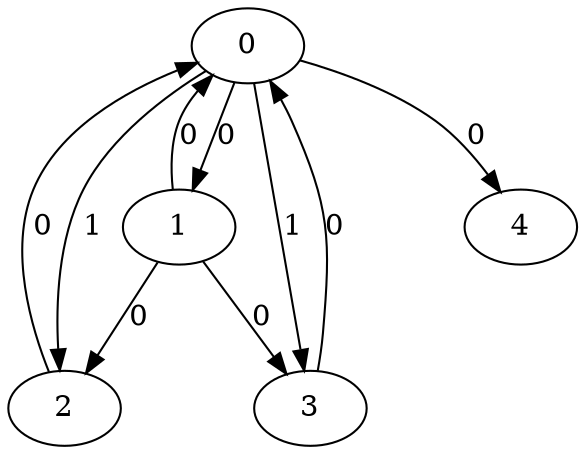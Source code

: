 // Source:1040 Canonical: -1 0 1 1 0 0 -1 0 0 -1 0 -1 -1 -1 -1 0 -1 -1 -1 -1 -1 -1 -1 -1 -1
digraph HRA_from_1040_graph_000 {
  0 -> 1 [label="0"];
  0 -> 2 [label="1"];
  0 -> 3 [label="1"];
  1 -> 0 [label="0"];
  1 -> 2 [label="0"];
  1 -> 3 [label="0"];
  2 -> 0 [label="0"];
  3 -> 0 [label="0"];
  0 -> 4 [label="0"];
}

// Source:1040 Canonical: -1 0 1 1 0 0 -1 0 0 -1 0 -1 -1 -1 -1 0 -1 -1 -1 -1 0 -1 -1 -1 -1
digraph HRA_from_1040_graph_001 {
  0 -> 1 [label="0"];
  0 -> 2 [label="1"];
  0 -> 3 [label="1"];
  1 -> 0 [label="0"];
  1 -> 2 [label="0"];
  1 -> 3 [label="0"];
  2 -> 0 [label="0"];
  3 -> 0 [label="0"];
  0 -> 4 [label="0"];
  4 -> 0 [label="0"];
}

// Source:1040 Canonical: -1 0 1 1 -1 0 -1 0 0 0 0 -1 -1 -1 -1 0 -1 -1 -1 -1 -1 -1 -1 -1 -1
digraph HRA_from_1040_graph_002 {
  0 -> 1 [label="0"];
  0 -> 2 [label="1"];
  0 -> 3 [label="1"];
  1 -> 0 [label="0"];
  1 -> 2 [label="0"];
  1 -> 3 [label="0"];
  2 -> 0 [label="0"];
  3 -> 0 [label="0"];
  1 -> 4 [label="0"];
}

// Source:1040 Canonical: -1 0 1 1 0 0 -1 0 0 0 0 -1 -1 -1 -1 0 -1 -1 -1 -1 -1 -1 -1 -1 -1
digraph HRA_from_1040_graph_003 {
  0 -> 1 [label="0"];
  0 -> 2 [label="1"];
  0 -> 3 [label="1"];
  1 -> 0 [label="0"];
  1 -> 2 [label="0"];
  1 -> 3 [label="0"];
  2 -> 0 [label="0"];
  3 -> 0 [label="0"];
  0 -> 4 [label="0"];
  1 -> 4 [label="0"];
}

// Source:1040 Canonical: -1 0 1 1 -1 0 -1 0 0 0 0 -1 -1 -1 -1 0 -1 -1 -1 -1 0 -1 -1 -1 -1
digraph HRA_from_1040_graph_004 {
  0 -> 1 [label="0"];
  0 -> 2 [label="1"];
  0 -> 3 [label="1"];
  1 -> 0 [label="0"];
  1 -> 2 [label="0"];
  1 -> 3 [label="0"];
  2 -> 0 [label="0"];
  3 -> 0 [label="0"];
  4 -> 0 [label="0"];
  1 -> 4 [label="0"];
}

// Source:1040 Canonical: -1 0 1 1 0 0 -1 0 0 0 0 -1 -1 -1 -1 0 -1 -1 -1 -1 0 -1 -1 -1 -1
digraph HRA_from_1040_graph_005 {
  0 -> 1 [label="0"];
  0 -> 2 [label="1"];
  0 -> 3 [label="1"];
  1 -> 0 [label="0"];
  1 -> 2 [label="0"];
  1 -> 3 [label="0"];
  2 -> 0 [label="0"];
  3 -> 0 [label="0"];
  0 -> 4 [label="0"];
  4 -> 0 [label="0"];
  1 -> 4 [label="0"];
}

// Source:1040 Canonical: -1 0 1 1 0 0 -1 0 0 -1 0 -1 -1 -1 -1 0 -1 -1 -1 -1 -1 0 -1 -1 -1
digraph HRA_from_1040_graph_006 {
  0 -> 1 [label="0"];
  0 -> 2 [label="1"];
  0 -> 3 [label="1"];
  1 -> 0 [label="0"];
  1 -> 2 [label="0"];
  1 -> 3 [label="0"];
  2 -> 0 [label="0"];
  3 -> 0 [label="0"];
  0 -> 4 [label="0"];
  4 -> 1 [label="0"];
}

// Source:1040 Canonical: -1 0 1 1 0 0 -1 0 0 -1 0 -1 -1 -1 -1 0 -1 -1 -1 -1 0 0 -1 -1 -1
digraph HRA_from_1040_graph_007 {
  0 -> 1 [label="0"];
  0 -> 2 [label="1"];
  0 -> 3 [label="1"];
  1 -> 0 [label="0"];
  1 -> 2 [label="0"];
  1 -> 3 [label="0"];
  2 -> 0 [label="0"];
  3 -> 0 [label="0"];
  0 -> 4 [label="0"];
  4 -> 0 [label="0"];
  4 -> 1 [label="0"];
}

// Source:1040 Canonical: -1 0 1 1 -1 0 -1 0 0 0 0 -1 -1 -1 -1 0 -1 -1 -1 -1 -1 0 -1 -1 -1
digraph HRA_from_1040_graph_008 {
  0 -> 1 [label="0"];
  0 -> 2 [label="1"];
  0 -> 3 [label="1"];
  1 -> 0 [label="0"];
  1 -> 2 [label="0"];
  1 -> 3 [label="0"];
  2 -> 0 [label="0"];
  3 -> 0 [label="0"];
  1 -> 4 [label="0"];
  4 -> 1 [label="0"];
}

// Source:1040 Canonical: -1 0 1 1 0 0 -1 0 0 0 0 -1 -1 -1 -1 0 -1 -1 -1 -1 -1 0 -1 -1 -1
digraph HRA_from_1040_graph_009 {
  0 -> 1 [label="0"];
  0 -> 2 [label="1"];
  0 -> 3 [label="1"];
  1 -> 0 [label="0"];
  1 -> 2 [label="0"];
  1 -> 3 [label="0"];
  2 -> 0 [label="0"];
  3 -> 0 [label="0"];
  0 -> 4 [label="0"];
  1 -> 4 [label="0"];
  4 -> 1 [label="0"];
}

// Source:1040 Canonical: -1 0 1 1 -1 0 -1 0 0 0 0 -1 -1 -1 -1 0 -1 -1 -1 -1 0 0 -1 -1 -1
digraph HRA_from_1040_graph_010 {
  0 -> 1 [label="0"];
  0 -> 2 [label="1"];
  0 -> 3 [label="1"];
  1 -> 0 [label="0"];
  1 -> 2 [label="0"];
  1 -> 3 [label="0"];
  2 -> 0 [label="0"];
  3 -> 0 [label="0"];
  4 -> 0 [label="0"];
  1 -> 4 [label="0"];
  4 -> 1 [label="0"];
}

// Source:1040 Canonical: -1 0 1 1 0 0 -1 0 0 0 0 -1 -1 -1 -1 0 -1 -1 -1 -1 0 0 -1 -1 -1
digraph HRA_from_1040_graph_011 {
  0 -> 1 [label="0"];
  0 -> 2 [label="1"];
  0 -> 3 [label="1"];
  1 -> 0 [label="0"];
  1 -> 2 [label="0"];
  1 -> 3 [label="0"];
  2 -> 0 [label="0"];
  3 -> 0 [label="0"];
  0 -> 4 [label="0"];
  4 -> 0 [label="0"];
  1 -> 4 [label="0"];
  4 -> 1 [label="0"];
}

// Source:1040 Canonical: -1 0 1 1 -1 0 -1 0 0 -1 0 -1 -1 -1 0 0 -1 -1 -1 -1 -1 -1 -1 -1 -1
digraph HRA_from_1040_graph_012 {
  0 -> 1 [label="0"];
  0 -> 2 [label="1"];
  0 -> 3 [label="1"];
  1 -> 0 [label="0"];
  1 -> 2 [label="0"];
  1 -> 3 [label="0"];
  2 -> 0 [label="0"];
  3 -> 0 [label="0"];
  2 -> 4 [label="0"];
}

// Source:1040 Canonical: -1 0 1 1 0 0 -1 0 0 -1 0 -1 -1 -1 0 0 -1 -1 -1 -1 -1 -1 -1 -1 -1
digraph HRA_from_1040_graph_013 {
  0 -> 1 [label="0"];
  0 -> 2 [label="1"];
  0 -> 3 [label="1"];
  1 -> 0 [label="0"];
  1 -> 2 [label="0"];
  1 -> 3 [label="0"];
  2 -> 0 [label="0"];
  3 -> 0 [label="0"];
  0 -> 4 [label="0"];
  2 -> 4 [label="0"];
}

// Source:1040 Canonical: -1 0 1 1 -1 0 -1 0 0 -1 0 -1 -1 -1 0 0 -1 -1 -1 -1 0 -1 -1 -1 -1
digraph HRA_from_1040_graph_014 {
  0 -> 1 [label="0"];
  0 -> 2 [label="1"];
  0 -> 3 [label="1"];
  1 -> 0 [label="0"];
  1 -> 2 [label="0"];
  1 -> 3 [label="0"];
  2 -> 0 [label="0"];
  3 -> 0 [label="0"];
  4 -> 0 [label="0"];
  2 -> 4 [label="0"];
}

// Source:1040 Canonical: -1 0 1 1 0 0 -1 0 0 -1 0 -1 -1 -1 0 0 -1 -1 -1 -1 0 -1 -1 -1 -1
digraph HRA_from_1040_graph_015 {
  0 -> 1 [label="0"];
  0 -> 2 [label="1"];
  0 -> 3 [label="1"];
  1 -> 0 [label="0"];
  1 -> 2 [label="0"];
  1 -> 3 [label="0"];
  2 -> 0 [label="0"];
  3 -> 0 [label="0"];
  0 -> 4 [label="0"];
  4 -> 0 [label="0"];
  2 -> 4 [label="0"];
}

// Source:1040 Canonical: -1 0 1 1 -1 0 -1 0 0 0 0 -1 -1 -1 0 0 -1 -1 -1 -1 -1 -1 -1 -1 -1
digraph HRA_from_1040_graph_016 {
  0 -> 1 [label="0"];
  0 -> 2 [label="1"];
  0 -> 3 [label="1"];
  1 -> 0 [label="0"];
  1 -> 2 [label="0"];
  1 -> 3 [label="0"];
  2 -> 0 [label="0"];
  3 -> 0 [label="0"];
  1 -> 4 [label="0"];
  2 -> 4 [label="0"];
}

// Source:1040 Canonical: -1 0 1 1 0 0 -1 0 0 0 0 -1 -1 -1 0 0 -1 -1 -1 -1 -1 -1 -1 -1 -1
digraph HRA_from_1040_graph_017 {
  0 -> 1 [label="0"];
  0 -> 2 [label="1"];
  0 -> 3 [label="1"];
  1 -> 0 [label="0"];
  1 -> 2 [label="0"];
  1 -> 3 [label="0"];
  2 -> 0 [label="0"];
  3 -> 0 [label="0"];
  0 -> 4 [label="0"];
  1 -> 4 [label="0"];
  2 -> 4 [label="0"];
}

// Source:1040 Canonical: -1 0 1 1 -1 0 -1 0 0 0 0 -1 -1 -1 0 0 -1 -1 -1 -1 0 -1 -1 -1 -1
digraph HRA_from_1040_graph_018 {
  0 -> 1 [label="0"];
  0 -> 2 [label="1"];
  0 -> 3 [label="1"];
  1 -> 0 [label="0"];
  1 -> 2 [label="0"];
  1 -> 3 [label="0"];
  2 -> 0 [label="0"];
  3 -> 0 [label="0"];
  4 -> 0 [label="0"];
  1 -> 4 [label="0"];
  2 -> 4 [label="0"];
}

// Source:1040 Canonical: -1 0 1 1 0 0 -1 0 0 0 0 -1 -1 -1 0 0 -1 -1 -1 -1 0 -1 -1 -1 -1
digraph HRA_from_1040_graph_019 {
  0 -> 1 [label="0"];
  0 -> 2 [label="1"];
  0 -> 3 [label="1"];
  1 -> 0 [label="0"];
  1 -> 2 [label="0"];
  1 -> 3 [label="0"];
  2 -> 0 [label="0"];
  3 -> 0 [label="0"];
  0 -> 4 [label="0"];
  4 -> 0 [label="0"];
  1 -> 4 [label="0"];
  2 -> 4 [label="0"];
}

// Source:1040 Canonical: -1 0 1 1 -1 0 -1 0 0 -1 0 -1 -1 -1 0 0 -1 -1 -1 -1 -1 0 -1 -1 -1
digraph HRA_from_1040_graph_020 {
  0 -> 1 [label="0"];
  0 -> 2 [label="1"];
  0 -> 3 [label="1"];
  1 -> 0 [label="0"];
  1 -> 2 [label="0"];
  1 -> 3 [label="0"];
  2 -> 0 [label="0"];
  3 -> 0 [label="0"];
  4 -> 1 [label="0"];
  2 -> 4 [label="0"];
}

// Source:1040 Canonical: -1 0 1 1 0 0 -1 0 0 -1 0 -1 -1 -1 0 0 -1 -1 -1 -1 -1 0 -1 -1 -1
digraph HRA_from_1040_graph_021 {
  0 -> 1 [label="0"];
  0 -> 2 [label="1"];
  0 -> 3 [label="1"];
  1 -> 0 [label="0"];
  1 -> 2 [label="0"];
  1 -> 3 [label="0"];
  2 -> 0 [label="0"];
  3 -> 0 [label="0"];
  0 -> 4 [label="0"];
  4 -> 1 [label="0"];
  2 -> 4 [label="0"];
}

// Source:1040 Canonical: -1 0 1 1 -1 0 -1 0 0 -1 0 -1 -1 -1 0 0 -1 -1 -1 -1 0 0 -1 -1 -1
digraph HRA_from_1040_graph_022 {
  0 -> 1 [label="0"];
  0 -> 2 [label="1"];
  0 -> 3 [label="1"];
  1 -> 0 [label="0"];
  1 -> 2 [label="0"];
  1 -> 3 [label="0"];
  2 -> 0 [label="0"];
  3 -> 0 [label="0"];
  4 -> 0 [label="0"];
  4 -> 1 [label="0"];
  2 -> 4 [label="0"];
}

// Source:1040 Canonical: -1 0 1 1 0 0 -1 0 0 -1 0 -1 -1 -1 0 0 -1 -1 -1 -1 0 0 -1 -1 -1
digraph HRA_from_1040_graph_023 {
  0 -> 1 [label="0"];
  0 -> 2 [label="1"];
  0 -> 3 [label="1"];
  1 -> 0 [label="0"];
  1 -> 2 [label="0"];
  1 -> 3 [label="0"];
  2 -> 0 [label="0"];
  3 -> 0 [label="0"];
  0 -> 4 [label="0"];
  4 -> 0 [label="0"];
  4 -> 1 [label="0"];
  2 -> 4 [label="0"];
}

// Source:1040 Canonical: -1 0 1 1 -1 0 -1 0 0 0 0 -1 -1 -1 0 0 -1 -1 -1 -1 -1 0 -1 -1 -1
digraph HRA_from_1040_graph_024 {
  0 -> 1 [label="0"];
  0 -> 2 [label="1"];
  0 -> 3 [label="1"];
  1 -> 0 [label="0"];
  1 -> 2 [label="0"];
  1 -> 3 [label="0"];
  2 -> 0 [label="0"];
  3 -> 0 [label="0"];
  1 -> 4 [label="0"];
  4 -> 1 [label="0"];
  2 -> 4 [label="0"];
}

// Source:1040 Canonical: -1 0 1 1 0 0 -1 0 0 0 0 -1 -1 -1 0 0 -1 -1 -1 -1 -1 0 -1 -1 -1
digraph HRA_from_1040_graph_025 {
  0 -> 1 [label="0"];
  0 -> 2 [label="1"];
  0 -> 3 [label="1"];
  1 -> 0 [label="0"];
  1 -> 2 [label="0"];
  1 -> 3 [label="0"];
  2 -> 0 [label="0"];
  3 -> 0 [label="0"];
  0 -> 4 [label="0"];
  1 -> 4 [label="0"];
  4 -> 1 [label="0"];
  2 -> 4 [label="0"];
}

// Source:1040 Canonical: -1 0 1 1 -1 0 -1 0 0 0 0 -1 -1 -1 0 0 -1 -1 -1 -1 0 0 -1 -1 -1
digraph HRA_from_1040_graph_026 {
  0 -> 1 [label="0"];
  0 -> 2 [label="1"];
  0 -> 3 [label="1"];
  1 -> 0 [label="0"];
  1 -> 2 [label="0"];
  1 -> 3 [label="0"];
  2 -> 0 [label="0"];
  3 -> 0 [label="0"];
  4 -> 0 [label="0"];
  1 -> 4 [label="0"];
  4 -> 1 [label="0"];
  2 -> 4 [label="0"];
}

// Source:1040 Canonical: -1 0 1 1 0 0 -1 0 0 0 0 -1 -1 -1 0 0 -1 -1 -1 -1 0 0 -1 -1 -1
digraph HRA_from_1040_graph_027 {
  0 -> 1 [label="0"];
  0 -> 2 [label="1"];
  0 -> 3 [label="1"];
  1 -> 0 [label="0"];
  1 -> 2 [label="0"];
  1 -> 3 [label="0"];
  2 -> 0 [label="0"];
  3 -> 0 [label="0"];
  0 -> 4 [label="0"];
  4 -> 0 [label="0"];
  1 -> 4 [label="0"];
  4 -> 1 [label="0"];
  2 -> 4 [label="0"];
}

// Source:1040 Canonical: -1 0 1 1 0 0 -1 0 0 -1 0 -1 -1 -1 -1 0 -1 -1 -1 -1 -1 -1 0 -1 -1
digraph HRA_from_1040_graph_028 {
  0 -> 1 [label="0"];
  0 -> 2 [label="1"];
  0 -> 3 [label="1"];
  1 -> 0 [label="0"];
  1 -> 2 [label="0"];
  1 -> 3 [label="0"];
  2 -> 0 [label="0"];
  3 -> 0 [label="0"];
  0 -> 4 [label="0"];
  4 -> 2 [label="0"];
}

// Source:1040 Canonical: -1 0 1 1 0 0 -1 0 0 -1 0 -1 -1 -1 -1 0 -1 -1 -1 -1 0 -1 0 -1 -1
digraph HRA_from_1040_graph_029 {
  0 -> 1 [label="0"];
  0 -> 2 [label="1"];
  0 -> 3 [label="1"];
  1 -> 0 [label="0"];
  1 -> 2 [label="0"];
  1 -> 3 [label="0"];
  2 -> 0 [label="0"];
  3 -> 0 [label="0"];
  0 -> 4 [label="0"];
  4 -> 0 [label="0"];
  4 -> 2 [label="0"];
}

// Source:1040 Canonical: -1 0 1 1 -1 0 -1 0 0 0 0 -1 -1 -1 -1 0 -1 -1 -1 -1 -1 -1 0 -1 -1
digraph HRA_from_1040_graph_030 {
  0 -> 1 [label="0"];
  0 -> 2 [label="1"];
  0 -> 3 [label="1"];
  1 -> 0 [label="0"];
  1 -> 2 [label="0"];
  1 -> 3 [label="0"];
  2 -> 0 [label="0"];
  3 -> 0 [label="0"];
  1 -> 4 [label="0"];
  4 -> 2 [label="0"];
}

// Source:1040 Canonical: -1 0 1 1 0 0 -1 0 0 0 0 -1 -1 -1 -1 0 -1 -1 -1 -1 -1 -1 0 -1 -1
digraph HRA_from_1040_graph_031 {
  0 -> 1 [label="0"];
  0 -> 2 [label="1"];
  0 -> 3 [label="1"];
  1 -> 0 [label="0"];
  1 -> 2 [label="0"];
  1 -> 3 [label="0"];
  2 -> 0 [label="0"];
  3 -> 0 [label="0"];
  0 -> 4 [label="0"];
  1 -> 4 [label="0"];
  4 -> 2 [label="0"];
}

// Source:1040 Canonical: -1 0 1 1 -1 0 -1 0 0 0 0 -1 -1 -1 -1 0 -1 -1 -1 -1 0 -1 0 -1 -1
digraph HRA_from_1040_graph_032 {
  0 -> 1 [label="0"];
  0 -> 2 [label="1"];
  0 -> 3 [label="1"];
  1 -> 0 [label="0"];
  1 -> 2 [label="0"];
  1 -> 3 [label="0"];
  2 -> 0 [label="0"];
  3 -> 0 [label="0"];
  4 -> 0 [label="0"];
  1 -> 4 [label="0"];
  4 -> 2 [label="0"];
}

// Source:1040 Canonical: -1 0 1 1 0 0 -1 0 0 0 0 -1 -1 -1 -1 0 -1 -1 -1 -1 0 -1 0 -1 -1
digraph HRA_from_1040_graph_033 {
  0 -> 1 [label="0"];
  0 -> 2 [label="1"];
  0 -> 3 [label="1"];
  1 -> 0 [label="0"];
  1 -> 2 [label="0"];
  1 -> 3 [label="0"];
  2 -> 0 [label="0"];
  3 -> 0 [label="0"];
  0 -> 4 [label="0"];
  4 -> 0 [label="0"];
  1 -> 4 [label="0"];
  4 -> 2 [label="0"];
}

// Source:1040 Canonical: -1 0 1 1 0 0 -1 0 0 -1 0 -1 -1 -1 -1 0 -1 -1 -1 -1 -1 0 0 -1 -1
digraph HRA_from_1040_graph_034 {
  0 -> 1 [label="0"];
  0 -> 2 [label="1"];
  0 -> 3 [label="1"];
  1 -> 0 [label="0"];
  1 -> 2 [label="0"];
  1 -> 3 [label="0"];
  2 -> 0 [label="0"];
  3 -> 0 [label="0"];
  0 -> 4 [label="0"];
  4 -> 1 [label="0"];
  4 -> 2 [label="0"];
}

// Source:1040 Canonical: -1 0 1 1 0 0 -1 0 0 -1 0 -1 -1 -1 -1 0 -1 -1 -1 -1 0 0 0 -1 -1
digraph HRA_from_1040_graph_035 {
  0 -> 1 [label="0"];
  0 -> 2 [label="1"];
  0 -> 3 [label="1"];
  1 -> 0 [label="0"];
  1 -> 2 [label="0"];
  1 -> 3 [label="0"];
  2 -> 0 [label="0"];
  3 -> 0 [label="0"];
  0 -> 4 [label="0"];
  4 -> 0 [label="0"];
  4 -> 1 [label="0"];
  4 -> 2 [label="0"];
}

// Source:1040 Canonical: -1 0 1 1 -1 0 -1 0 0 0 0 -1 -1 -1 -1 0 -1 -1 -1 -1 -1 0 0 -1 -1
digraph HRA_from_1040_graph_036 {
  0 -> 1 [label="0"];
  0 -> 2 [label="1"];
  0 -> 3 [label="1"];
  1 -> 0 [label="0"];
  1 -> 2 [label="0"];
  1 -> 3 [label="0"];
  2 -> 0 [label="0"];
  3 -> 0 [label="0"];
  1 -> 4 [label="0"];
  4 -> 1 [label="0"];
  4 -> 2 [label="0"];
}

// Source:1040 Canonical: -1 0 1 1 0 0 -1 0 0 0 0 -1 -1 -1 -1 0 -1 -1 -1 -1 -1 0 0 -1 -1
digraph HRA_from_1040_graph_037 {
  0 -> 1 [label="0"];
  0 -> 2 [label="1"];
  0 -> 3 [label="1"];
  1 -> 0 [label="0"];
  1 -> 2 [label="0"];
  1 -> 3 [label="0"];
  2 -> 0 [label="0"];
  3 -> 0 [label="0"];
  0 -> 4 [label="0"];
  1 -> 4 [label="0"];
  4 -> 1 [label="0"];
  4 -> 2 [label="0"];
}

// Source:1040 Canonical: -1 0 1 1 -1 0 -1 0 0 0 0 -1 -1 -1 -1 0 -1 -1 -1 -1 0 0 0 -1 -1
digraph HRA_from_1040_graph_038 {
  0 -> 1 [label="0"];
  0 -> 2 [label="1"];
  0 -> 3 [label="1"];
  1 -> 0 [label="0"];
  1 -> 2 [label="0"];
  1 -> 3 [label="0"];
  2 -> 0 [label="0"];
  3 -> 0 [label="0"];
  4 -> 0 [label="0"];
  1 -> 4 [label="0"];
  4 -> 1 [label="0"];
  4 -> 2 [label="0"];
}

// Source:1040 Canonical: -1 0 1 1 0 0 -1 0 0 0 0 -1 -1 -1 -1 0 -1 -1 -1 -1 0 0 0 -1 -1
digraph HRA_from_1040_graph_039 {
  0 -> 1 [label="0"];
  0 -> 2 [label="1"];
  0 -> 3 [label="1"];
  1 -> 0 [label="0"];
  1 -> 2 [label="0"];
  1 -> 3 [label="0"];
  2 -> 0 [label="0"];
  3 -> 0 [label="0"];
  0 -> 4 [label="0"];
  4 -> 0 [label="0"];
  1 -> 4 [label="0"];
  4 -> 1 [label="0"];
  4 -> 2 [label="0"];
}

// Source:1040 Canonical: -1 0 1 1 -1 0 -1 0 0 -1 0 -1 -1 -1 0 0 -1 -1 -1 -1 -1 -1 0 -1 -1
digraph HRA_from_1040_graph_040 {
  0 -> 1 [label="0"];
  0 -> 2 [label="1"];
  0 -> 3 [label="1"];
  1 -> 0 [label="0"];
  1 -> 2 [label="0"];
  1 -> 3 [label="0"];
  2 -> 0 [label="0"];
  3 -> 0 [label="0"];
  2 -> 4 [label="0"];
  4 -> 2 [label="0"];
}

// Source:1040 Canonical: -1 0 1 1 0 0 -1 0 0 -1 0 -1 -1 -1 0 0 -1 -1 -1 -1 -1 -1 0 -1 -1
digraph HRA_from_1040_graph_041 {
  0 -> 1 [label="0"];
  0 -> 2 [label="1"];
  0 -> 3 [label="1"];
  1 -> 0 [label="0"];
  1 -> 2 [label="0"];
  1 -> 3 [label="0"];
  2 -> 0 [label="0"];
  3 -> 0 [label="0"];
  0 -> 4 [label="0"];
  2 -> 4 [label="0"];
  4 -> 2 [label="0"];
}

// Source:1040 Canonical: -1 0 1 1 -1 0 -1 0 0 -1 0 -1 -1 -1 0 0 -1 -1 -1 -1 0 -1 0 -1 -1
digraph HRA_from_1040_graph_042 {
  0 -> 1 [label="0"];
  0 -> 2 [label="1"];
  0 -> 3 [label="1"];
  1 -> 0 [label="0"];
  1 -> 2 [label="0"];
  1 -> 3 [label="0"];
  2 -> 0 [label="0"];
  3 -> 0 [label="0"];
  4 -> 0 [label="0"];
  2 -> 4 [label="0"];
  4 -> 2 [label="0"];
}

// Source:1040 Canonical: -1 0 1 1 0 0 -1 0 0 -1 0 -1 -1 -1 0 0 -1 -1 -1 -1 0 -1 0 -1 -1
digraph HRA_from_1040_graph_043 {
  0 -> 1 [label="0"];
  0 -> 2 [label="1"];
  0 -> 3 [label="1"];
  1 -> 0 [label="0"];
  1 -> 2 [label="0"];
  1 -> 3 [label="0"];
  2 -> 0 [label="0"];
  3 -> 0 [label="0"];
  0 -> 4 [label="0"];
  4 -> 0 [label="0"];
  2 -> 4 [label="0"];
  4 -> 2 [label="0"];
}

// Source:1040 Canonical: -1 0 1 1 -1 0 -1 0 0 0 0 -1 -1 -1 0 0 -1 -1 -1 -1 -1 -1 0 -1 -1
digraph HRA_from_1040_graph_044 {
  0 -> 1 [label="0"];
  0 -> 2 [label="1"];
  0 -> 3 [label="1"];
  1 -> 0 [label="0"];
  1 -> 2 [label="0"];
  1 -> 3 [label="0"];
  2 -> 0 [label="0"];
  3 -> 0 [label="0"];
  1 -> 4 [label="0"];
  2 -> 4 [label="0"];
  4 -> 2 [label="0"];
}

// Source:1040 Canonical: -1 0 1 1 0 0 -1 0 0 0 0 -1 -1 -1 0 0 -1 -1 -1 -1 -1 -1 0 -1 -1
digraph HRA_from_1040_graph_045 {
  0 -> 1 [label="0"];
  0 -> 2 [label="1"];
  0 -> 3 [label="1"];
  1 -> 0 [label="0"];
  1 -> 2 [label="0"];
  1 -> 3 [label="0"];
  2 -> 0 [label="0"];
  3 -> 0 [label="0"];
  0 -> 4 [label="0"];
  1 -> 4 [label="0"];
  2 -> 4 [label="0"];
  4 -> 2 [label="0"];
}

// Source:1040 Canonical: -1 0 1 1 -1 0 -1 0 0 0 0 -1 -1 -1 0 0 -1 -1 -1 -1 0 -1 0 -1 -1
digraph HRA_from_1040_graph_046 {
  0 -> 1 [label="0"];
  0 -> 2 [label="1"];
  0 -> 3 [label="1"];
  1 -> 0 [label="0"];
  1 -> 2 [label="0"];
  1 -> 3 [label="0"];
  2 -> 0 [label="0"];
  3 -> 0 [label="0"];
  4 -> 0 [label="0"];
  1 -> 4 [label="0"];
  2 -> 4 [label="0"];
  4 -> 2 [label="0"];
}

// Source:1040 Canonical: -1 0 1 1 0 0 -1 0 0 0 0 -1 -1 -1 0 0 -1 -1 -1 -1 0 -1 0 -1 -1
digraph HRA_from_1040_graph_047 {
  0 -> 1 [label="0"];
  0 -> 2 [label="1"];
  0 -> 3 [label="1"];
  1 -> 0 [label="0"];
  1 -> 2 [label="0"];
  1 -> 3 [label="0"];
  2 -> 0 [label="0"];
  3 -> 0 [label="0"];
  0 -> 4 [label="0"];
  4 -> 0 [label="0"];
  1 -> 4 [label="0"];
  2 -> 4 [label="0"];
  4 -> 2 [label="0"];
}

// Source:1040 Canonical: -1 0 1 1 -1 0 -1 0 0 -1 0 -1 -1 -1 0 0 -1 -1 -1 -1 -1 0 0 -1 -1
digraph HRA_from_1040_graph_048 {
  0 -> 1 [label="0"];
  0 -> 2 [label="1"];
  0 -> 3 [label="1"];
  1 -> 0 [label="0"];
  1 -> 2 [label="0"];
  1 -> 3 [label="0"];
  2 -> 0 [label="0"];
  3 -> 0 [label="0"];
  4 -> 1 [label="0"];
  2 -> 4 [label="0"];
  4 -> 2 [label="0"];
}

// Source:1040 Canonical: -1 0 1 1 0 0 -1 0 0 -1 0 -1 -1 -1 0 0 -1 -1 -1 -1 -1 0 0 -1 -1
digraph HRA_from_1040_graph_049 {
  0 -> 1 [label="0"];
  0 -> 2 [label="1"];
  0 -> 3 [label="1"];
  1 -> 0 [label="0"];
  1 -> 2 [label="0"];
  1 -> 3 [label="0"];
  2 -> 0 [label="0"];
  3 -> 0 [label="0"];
  0 -> 4 [label="0"];
  4 -> 1 [label="0"];
  2 -> 4 [label="0"];
  4 -> 2 [label="0"];
}

// Source:1040 Canonical: -1 0 1 1 -1 0 -1 0 0 -1 0 -1 -1 -1 0 0 -1 -1 -1 -1 0 0 0 -1 -1
digraph HRA_from_1040_graph_050 {
  0 -> 1 [label="0"];
  0 -> 2 [label="1"];
  0 -> 3 [label="1"];
  1 -> 0 [label="0"];
  1 -> 2 [label="0"];
  1 -> 3 [label="0"];
  2 -> 0 [label="0"];
  3 -> 0 [label="0"];
  4 -> 0 [label="0"];
  4 -> 1 [label="0"];
  2 -> 4 [label="0"];
  4 -> 2 [label="0"];
}

// Source:1040 Canonical: -1 0 1 1 0 0 -1 0 0 -1 0 -1 -1 -1 0 0 -1 -1 -1 -1 0 0 0 -1 -1
digraph HRA_from_1040_graph_051 {
  0 -> 1 [label="0"];
  0 -> 2 [label="1"];
  0 -> 3 [label="1"];
  1 -> 0 [label="0"];
  1 -> 2 [label="0"];
  1 -> 3 [label="0"];
  2 -> 0 [label="0"];
  3 -> 0 [label="0"];
  0 -> 4 [label="0"];
  4 -> 0 [label="0"];
  4 -> 1 [label="0"];
  2 -> 4 [label="0"];
  4 -> 2 [label="0"];
}

// Source:1040 Canonical: -1 0 1 1 -1 0 -1 0 0 0 0 -1 -1 -1 0 0 -1 -1 -1 -1 -1 0 0 -1 -1
digraph HRA_from_1040_graph_052 {
  0 -> 1 [label="0"];
  0 -> 2 [label="1"];
  0 -> 3 [label="1"];
  1 -> 0 [label="0"];
  1 -> 2 [label="0"];
  1 -> 3 [label="0"];
  2 -> 0 [label="0"];
  3 -> 0 [label="0"];
  1 -> 4 [label="0"];
  4 -> 1 [label="0"];
  2 -> 4 [label="0"];
  4 -> 2 [label="0"];
}

// Source:1040 Canonical: -1 0 1 1 0 0 -1 0 0 0 0 -1 -1 -1 0 0 -1 -1 -1 -1 -1 0 0 -1 -1
digraph HRA_from_1040_graph_053 {
  0 -> 1 [label="0"];
  0 -> 2 [label="1"];
  0 -> 3 [label="1"];
  1 -> 0 [label="0"];
  1 -> 2 [label="0"];
  1 -> 3 [label="0"];
  2 -> 0 [label="0"];
  3 -> 0 [label="0"];
  0 -> 4 [label="0"];
  1 -> 4 [label="0"];
  4 -> 1 [label="0"];
  2 -> 4 [label="0"];
  4 -> 2 [label="0"];
}

// Source:1040 Canonical: -1 0 1 1 -1 0 -1 0 0 0 0 -1 -1 -1 0 0 -1 -1 -1 -1 0 0 0 -1 -1
digraph HRA_from_1040_graph_054 {
  0 -> 1 [label="0"];
  0 -> 2 [label="1"];
  0 -> 3 [label="1"];
  1 -> 0 [label="0"];
  1 -> 2 [label="0"];
  1 -> 3 [label="0"];
  2 -> 0 [label="0"];
  3 -> 0 [label="0"];
  4 -> 0 [label="0"];
  1 -> 4 [label="0"];
  4 -> 1 [label="0"];
  2 -> 4 [label="0"];
  4 -> 2 [label="0"];
}

// Source:1040 Canonical: -1 0 1 1 0 0 -1 0 0 0 0 -1 -1 -1 0 0 -1 -1 -1 -1 0 0 0 -1 -1
digraph HRA_from_1040_graph_055 {
  0 -> 1 [label="0"];
  0 -> 2 [label="1"];
  0 -> 3 [label="1"];
  1 -> 0 [label="0"];
  1 -> 2 [label="0"];
  1 -> 3 [label="0"];
  2 -> 0 [label="0"];
  3 -> 0 [label="0"];
  0 -> 4 [label="0"];
  4 -> 0 [label="0"];
  1 -> 4 [label="0"];
  4 -> 1 [label="0"];
  2 -> 4 [label="0"];
  4 -> 2 [label="0"];
}

// Source:1040 Canonical: -1 0 1 1 -1 0 -1 0 0 -1 0 -1 -1 -1 -1 0 -1 -1 -1 0 -1 -1 -1 -1 -1
digraph HRA_from_1040_graph_056 {
  0 -> 1 [label="0"];
  0 -> 2 [label="1"];
  0 -> 3 [label="1"];
  1 -> 0 [label="0"];
  1 -> 2 [label="0"];
  1 -> 3 [label="0"];
  2 -> 0 [label="0"];
  3 -> 0 [label="0"];
  3 -> 4 [label="0"];
}

// Source:1040 Canonical: -1 0 1 1 0 0 -1 0 0 -1 0 -1 -1 -1 -1 0 -1 -1 -1 0 -1 -1 -1 -1 -1
digraph HRA_from_1040_graph_057 {
  0 -> 1 [label="0"];
  0 -> 2 [label="1"];
  0 -> 3 [label="1"];
  1 -> 0 [label="0"];
  1 -> 2 [label="0"];
  1 -> 3 [label="0"];
  2 -> 0 [label="0"];
  3 -> 0 [label="0"];
  0 -> 4 [label="0"];
  3 -> 4 [label="0"];
}

// Source:1040 Canonical: -1 0 1 1 -1 0 -1 0 0 -1 0 -1 -1 -1 -1 0 -1 -1 -1 0 0 -1 -1 -1 -1
digraph HRA_from_1040_graph_058 {
  0 -> 1 [label="0"];
  0 -> 2 [label="1"];
  0 -> 3 [label="1"];
  1 -> 0 [label="0"];
  1 -> 2 [label="0"];
  1 -> 3 [label="0"];
  2 -> 0 [label="0"];
  3 -> 0 [label="0"];
  4 -> 0 [label="0"];
  3 -> 4 [label="0"];
}

// Source:1040 Canonical: -1 0 1 1 0 0 -1 0 0 -1 0 -1 -1 -1 -1 0 -1 -1 -1 0 0 -1 -1 -1 -1
digraph HRA_from_1040_graph_059 {
  0 -> 1 [label="0"];
  0 -> 2 [label="1"];
  0 -> 3 [label="1"];
  1 -> 0 [label="0"];
  1 -> 2 [label="0"];
  1 -> 3 [label="0"];
  2 -> 0 [label="0"];
  3 -> 0 [label="0"];
  0 -> 4 [label="0"];
  4 -> 0 [label="0"];
  3 -> 4 [label="0"];
}

// Source:1040 Canonical: -1 0 1 1 -1 0 -1 0 0 0 0 -1 -1 -1 -1 0 -1 -1 -1 0 -1 -1 -1 -1 -1
digraph HRA_from_1040_graph_060 {
  0 -> 1 [label="0"];
  0 -> 2 [label="1"];
  0 -> 3 [label="1"];
  1 -> 0 [label="0"];
  1 -> 2 [label="0"];
  1 -> 3 [label="0"];
  2 -> 0 [label="0"];
  3 -> 0 [label="0"];
  1 -> 4 [label="0"];
  3 -> 4 [label="0"];
}

// Source:1040 Canonical: -1 0 1 1 0 0 -1 0 0 0 0 -1 -1 -1 -1 0 -1 -1 -1 0 -1 -1 -1 -1 -1
digraph HRA_from_1040_graph_061 {
  0 -> 1 [label="0"];
  0 -> 2 [label="1"];
  0 -> 3 [label="1"];
  1 -> 0 [label="0"];
  1 -> 2 [label="0"];
  1 -> 3 [label="0"];
  2 -> 0 [label="0"];
  3 -> 0 [label="0"];
  0 -> 4 [label="0"];
  1 -> 4 [label="0"];
  3 -> 4 [label="0"];
}

// Source:1040 Canonical: -1 0 1 1 -1 0 -1 0 0 0 0 -1 -1 -1 -1 0 -1 -1 -1 0 0 -1 -1 -1 -1
digraph HRA_from_1040_graph_062 {
  0 -> 1 [label="0"];
  0 -> 2 [label="1"];
  0 -> 3 [label="1"];
  1 -> 0 [label="0"];
  1 -> 2 [label="0"];
  1 -> 3 [label="0"];
  2 -> 0 [label="0"];
  3 -> 0 [label="0"];
  4 -> 0 [label="0"];
  1 -> 4 [label="0"];
  3 -> 4 [label="0"];
}

// Source:1040 Canonical: -1 0 1 1 0 0 -1 0 0 0 0 -1 -1 -1 -1 0 -1 -1 -1 0 0 -1 -1 -1 -1
digraph HRA_from_1040_graph_063 {
  0 -> 1 [label="0"];
  0 -> 2 [label="1"];
  0 -> 3 [label="1"];
  1 -> 0 [label="0"];
  1 -> 2 [label="0"];
  1 -> 3 [label="0"];
  2 -> 0 [label="0"];
  3 -> 0 [label="0"];
  0 -> 4 [label="0"];
  4 -> 0 [label="0"];
  1 -> 4 [label="0"];
  3 -> 4 [label="0"];
}

// Source:1040 Canonical: -1 0 1 1 -1 0 -1 0 0 -1 0 -1 -1 -1 -1 0 -1 -1 -1 0 -1 0 -1 -1 -1
digraph HRA_from_1040_graph_064 {
  0 -> 1 [label="0"];
  0 -> 2 [label="1"];
  0 -> 3 [label="1"];
  1 -> 0 [label="0"];
  1 -> 2 [label="0"];
  1 -> 3 [label="0"];
  2 -> 0 [label="0"];
  3 -> 0 [label="0"];
  4 -> 1 [label="0"];
  3 -> 4 [label="0"];
}

// Source:1040 Canonical: -1 0 1 1 0 0 -1 0 0 -1 0 -1 -1 -1 -1 0 -1 -1 -1 0 -1 0 -1 -1 -1
digraph HRA_from_1040_graph_065 {
  0 -> 1 [label="0"];
  0 -> 2 [label="1"];
  0 -> 3 [label="1"];
  1 -> 0 [label="0"];
  1 -> 2 [label="0"];
  1 -> 3 [label="0"];
  2 -> 0 [label="0"];
  3 -> 0 [label="0"];
  0 -> 4 [label="0"];
  4 -> 1 [label="0"];
  3 -> 4 [label="0"];
}

// Source:1040 Canonical: -1 0 1 1 -1 0 -1 0 0 -1 0 -1 -1 -1 -1 0 -1 -1 -1 0 0 0 -1 -1 -1
digraph HRA_from_1040_graph_066 {
  0 -> 1 [label="0"];
  0 -> 2 [label="1"];
  0 -> 3 [label="1"];
  1 -> 0 [label="0"];
  1 -> 2 [label="0"];
  1 -> 3 [label="0"];
  2 -> 0 [label="0"];
  3 -> 0 [label="0"];
  4 -> 0 [label="0"];
  4 -> 1 [label="0"];
  3 -> 4 [label="0"];
}

// Source:1040 Canonical: -1 0 1 1 0 0 -1 0 0 -1 0 -1 -1 -1 -1 0 -1 -1 -1 0 0 0 -1 -1 -1
digraph HRA_from_1040_graph_067 {
  0 -> 1 [label="0"];
  0 -> 2 [label="1"];
  0 -> 3 [label="1"];
  1 -> 0 [label="0"];
  1 -> 2 [label="0"];
  1 -> 3 [label="0"];
  2 -> 0 [label="0"];
  3 -> 0 [label="0"];
  0 -> 4 [label="0"];
  4 -> 0 [label="0"];
  4 -> 1 [label="0"];
  3 -> 4 [label="0"];
}

// Source:1040 Canonical: -1 0 1 1 -1 0 -1 0 0 0 0 -1 -1 -1 -1 0 -1 -1 -1 0 -1 0 -1 -1 -1
digraph HRA_from_1040_graph_068 {
  0 -> 1 [label="0"];
  0 -> 2 [label="1"];
  0 -> 3 [label="1"];
  1 -> 0 [label="0"];
  1 -> 2 [label="0"];
  1 -> 3 [label="0"];
  2 -> 0 [label="0"];
  3 -> 0 [label="0"];
  1 -> 4 [label="0"];
  4 -> 1 [label="0"];
  3 -> 4 [label="0"];
}

// Source:1040 Canonical: -1 0 1 1 0 0 -1 0 0 0 0 -1 -1 -1 -1 0 -1 -1 -1 0 -1 0 -1 -1 -1
digraph HRA_from_1040_graph_069 {
  0 -> 1 [label="0"];
  0 -> 2 [label="1"];
  0 -> 3 [label="1"];
  1 -> 0 [label="0"];
  1 -> 2 [label="0"];
  1 -> 3 [label="0"];
  2 -> 0 [label="0"];
  3 -> 0 [label="0"];
  0 -> 4 [label="0"];
  1 -> 4 [label="0"];
  4 -> 1 [label="0"];
  3 -> 4 [label="0"];
}

// Source:1040 Canonical: -1 0 1 1 -1 0 -1 0 0 0 0 -1 -1 -1 -1 0 -1 -1 -1 0 0 0 -1 -1 -1
digraph HRA_from_1040_graph_070 {
  0 -> 1 [label="0"];
  0 -> 2 [label="1"];
  0 -> 3 [label="1"];
  1 -> 0 [label="0"];
  1 -> 2 [label="0"];
  1 -> 3 [label="0"];
  2 -> 0 [label="0"];
  3 -> 0 [label="0"];
  4 -> 0 [label="0"];
  1 -> 4 [label="0"];
  4 -> 1 [label="0"];
  3 -> 4 [label="0"];
}

// Source:1040 Canonical: -1 0 1 1 0 0 -1 0 0 0 0 -1 -1 -1 -1 0 -1 -1 -1 0 0 0 -1 -1 -1
digraph HRA_from_1040_graph_071 {
  0 -> 1 [label="0"];
  0 -> 2 [label="1"];
  0 -> 3 [label="1"];
  1 -> 0 [label="0"];
  1 -> 2 [label="0"];
  1 -> 3 [label="0"];
  2 -> 0 [label="0"];
  3 -> 0 [label="0"];
  0 -> 4 [label="0"];
  4 -> 0 [label="0"];
  1 -> 4 [label="0"];
  4 -> 1 [label="0"];
  3 -> 4 [label="0"];
}

// Source:1040 Canonical: -1 0 1 1 -1 0 -1 0 0 -1 0 -1 -1 -1 0 0 -1 -1 -1 0 -1 -1 -1 -1 -1
digraph HRA_from_1040_graph_072 {
  0 -> 1 [label="0"];
  0 -> 2 [label="1"];
  0 -> 3 [label="1"];
  1 -> 0 [label="0"];
  1 -> 2 [label="0"];
  1 -> 3 [label="0"];
  2 -> 0 [label="0"];
  3 -> 0 [label="0"];
  2 -> 4 [label="0"];
  3 -> 4 [label="0"];
}

// Source:1040 Canonical: -1 0 1 1 0 0 -1 0 0 -1 0 -1 -1 -1 0 0 -1 -1 -1 0 -1 -1 -1 -1 -1
digraph HRA_from_1040_graph_073 {
  0 -> 1 [label="0"];
  0 -> 2 [label="1"];
  0 -> 3 [label="1"];
  1 -> 0 [label="0"];
  1 -> 2 [label="0"];
  1 -> 3 [label="0"];
  2 -> 0 [label="0"];
  3 -> 0 [label="0"];
  0 -> 4 [label="0"];
  2 -> 4 [label="0"];
  3 -> 4 [label="0"];
}

// Source:1040 Canonical: -1 0 1 1 -1 0 -1 0 0 -1 0 -1 -1 -1 0 0 -1 -1 -1 0 0 -1 -1 -1 -1
digraph HRA_from_1040_graph_074 {
  0 -> 1 [label="0"];
  0 -> 2 [label="1"];
  0 -> 3 [label="1"];
  1 -> 0 [label="0"];
  1 -> 2 [label="0"];
  1 -> 3 [label="0"];
  2 -> 0 [label="0"];
  3 -> 0 [label="0"];
  4 -> 0 [label="0"];
  2 -> 4 [label="0"];
  3 -> 4 [label="0"];
}

// Source:1040 Canonical: -1 0 1 1 0 0 -1 0 0 -1 0 -1 -1 -1 0 0 -1 -1 -1 0 0 -1 -1 -1 -1
digraph HRA_from_1040_graph_075 {
  0 -> 1 [label="0"];
  0 -> 2 [label="1"];
  0 -> 3 [label="1"];
  1 -> 0 [label="0"];
  1 -> 2 [label="0"];
  1 -> 3 [label="0"];
  2 -> 0 [label="0"];
  3 -> 0 [label="0"];
  0 -> 4 [label="0"];
  4 -> 0 [label="0"];
  2 -> 4 [label="0"];
  3 -> 4 [label="0"];
}

// Source:1040 Canonical: -1 0 1 1 -1 0 -1 0 0 0 0 -1 -1 -1 0 0 -1 -1 -1 0 -1 -1 -1 -1 -1
digraph HRA_from_1040_graph_076 {
  0 -> 1 [label="0"];
  0 -> 2 [label="1"];
  0 -> 3 [label="1"];
  1 -> 0 [label="0"];
  1 -> 2 [label="0"];
  1 -> 3 [label="0"];
  2 -> 0 [label="0"];
  3 -> 0 [label="0"];
  1 -> 4 [label="0"];
  2 -> 4 [label="0"];
  3 -> 4 [label="0"];
}

// Source:1040 Canonical: -1 0 1 1 0 0 -1 0 0 0 0 -1 -1 -1 0 0 -1 -1 -1 0 -1 -1 -1 -1 -1
digraph HRA_from_1040_graph_077 {
  0 -> 1 [label="0"];
  0 -> 2 [label="1"];
  0 -> 3 [label="1"];
  1 -> 0 [label="0"];
  1 -> 2 [label="0"];
  1 -> 3 [label="0"];
  2 -> 0 [label="0"];
  3 -> 0 [label="0"];
  0 -> 4 [label="0"];
  1 -> 4 [label="0"];
  2 -> 4 [label="0"];
  3 -> 4 [label="0"];
}

// Source:1040 Canonical: -1 0 1 1 -1 0 -1 0 0 0 0 -1 -1 -1 0 0 -1 -1 -1 0 0 -1 -1 -1 -1
digraph HRA_from_1040_graph_078 {
  0 -> 1 [label="0"];
  0 -> 2 [label="1"];
  0 -> 3 [label="1"];
  1 -> 0 [label="0"];
  1 -> 2 [label="0"];
  1 -> 3 [label="0"];
  2 -> 0 [label="0"];
  3 -> 0 [label="0"];
  4 -> 0 [label="0"];
  1 -> 4 [label="0"];
  2 -> 4 [label="0"];
  3 -> 4 [label="0"];
}

// Source:1040 Canonical: -1 0 1 1 0 0 -1 0 0 0 0 -1 -1 -1 0 0 -1 -1 -1 0 0 -1 -1 -1 -1
digraph HRA_from_1040_graph_079 {
  0 -> 1 [label="0"];
  0 -> 2 [label="1"];
  0 -> 3 [label="1"];
  1 -> 0 [label="0"];
  1 -> 2 [label="0"];
  1 -> 3 [label="0"];
  2 -> 0 [label="0"];
  3 -> 0 [label="0"];
  0 -> 4 [label="0"];
  4 -> 0 [label="0"];
  1 -> 4 [label="0"];
  2 -> 4 [label="0"];
  3 -> 4 [label="0"];
}

// Source:1040 Canonical: -1 0 1 1 -1 0 -1 0 0 -1 0 -1 -1 -1 0 0 -1 -1 -1 0 -1 0 -1 -1 -1
digraph HRA_from_1040_graph_080 {
  0 -> 1 [label="0"];
  0 -> 2 [label="1"];
  0 -> 3 [label="1"];
  1 -> 0 [label="0"];
  1 -> 2 [label="0"];
  1 -> 3 [label="0"];
  2 -> 0 [label="0"];
  3 -> 0 [label="0"];
  4 -> 1 [label="0"];
  2 -> 4 [label="0"];
  3 -> 4 [label="0"];
}

// Source:1040 Canonical: -1 0 1 1 0 0 -1 0 0 -1 0 -1 -1 -1 0 0 -1 -1 -1 0 -1 0 -1 -1 -1
digraph HRA_from_1040_graph_081 {
  0 -> 1 [label="0"];
  0 -> 2 [label="1"];
  0 -> 3 [label="1"];
  1 -> 0 [label="0"];
  1 -> 2 [label="0"];
  1 -> 3 [label="0"];
  2 -> 0 [label="0"];
  3 -> 0 [label="0"];
  0 -> 4 [label="0"];
  4 -> 1 [label="0"];
  2 -> 4 [label="0"];
  3 -> 4 [label="0"];
}

// Source:1040 Canonical: -1 0 1 1 -1 0 -1 0 0 -1 0 -1 -1 -1 0 0 -1 -1 -1 0 0 0 -1 -1 -1
digraph HRA_from_1040_graph_082 {
  0 -> 1 [label="0"];
  0 -> 2 [label="1"];
  0 -> 3 [label="1"];
  1 -> 0 [label="0"];
  1 -> 2 [label="0"];
  1 -> 3 [label="0"];
  2 -> 0 [label="0"];
  3 -> 0 [label="0"];
  4 -> 0 [label="0"];
  4 -> 1 [label="0"];
  2 -> 4 [label="0"];
  3 -> 4 [label="0"];
}

// Source:1040 Canonical: -1 0 1 1 0 0 -1 0 0 -1 0 -1 -1 -1 0 0 -1 -1 -1 0 0 0 -1 -1 -1
digraph HRA_from_1040_graph_083 {
  0 -> 1 [label="0"];
  0 -> 2 [label="1"];
  0 -> 3 [label="1"];
  1 -> 0 [label="0"];
  1 -> 2 [label="0"];
  1 -> 3 [label="0"];
  2 -> 0 [label="0"];
  3 -> 0 [label="0"];
  0 -> 4 [label="0"];
  4 -> 0 [label="0"];
  4 -> 1 [label="0"];
  2 -> 4 [label="0"];
  3 -> 4 [label="0"];
}

// Source:1040 Canonical: -1 0 1 1 -1 0 -1 0 0 0 0 -1 -1 -1 0 0 -1 -1 -1 0 -1 0 -1 -1 -1
digraph HRA_from_1040_graph_084 {
  0 -> 1 [label="0"];
  0 -> 2 [label="1"];
  0 -> 3 [label="1"];
  1 -> 0 [label="0"];
  1 -> 2 [label="0"];
  1 -> 3 [label="0"];
  2 -> 0 [label="0"];
  3 -> 0 [label="0"];
  1 -> 4 [label="0"];
  4 -> 1 [label="0"];
  2 -> 4 [label="0"];
  3 -> 4 [label="0"];
}

// Source:1040 Canonical: -1 0 1 1 0 0 -1 0 0 0 0 -1 -1 -1 0 0 -1 -1 -1 0 -1 0 -1 -1 -1
digraph HRA_from_1040_graph_085 {
  0 -> 1 [label="0"];
  0 -> 2 [label="1"];
  0 -> 3 [label="1"];
  1 -> 0 [label="0"];
  1 -> 2 [label="0"];
  1 -> 3 [label="0"];
  2 -> 0 [label="0"];
  3 -> 0 [label="0"];
  0 -> 4 [label="0"];
  1 -> 4 [label="0"];
  4 -> 1 [label="0"];
  2 -> 4 [label="0"];
  3 -> 4 [label="0"];
}

// Source:1040 Canonical: -1 0 1 1 -1 0 -1 0 0 0 0 -1 -1 -1 0 0 -1 -1 -1 0 0 0 -1 -1 -1
digraph HRA_from_1040_graph_086 {
  0 -> 1 [label="0"];
  0 -> 2 [label="1"];
  0 -> 3 [label="1"];
  1 -> 0 [label="0"];
  1 -> 2 [label="0"];
  1 -> 3 [label="0"];
  2 -> 0 [label="0"];
  3 -> 0 [label="0"];
  4 -> 0 [label="0"];
  1 -> 4 [label="0"];
  4 -> 1 [label="0"];
  2 -> 4 [label="0"];
  3 -> 4 [label="0"];
}

// Source:1040 Canonical: -1 0 1 1 0 0 -1 0 0 0 0 -1 -1 -1 0 0 -1 -1 -1 0 0 0 -1 -1 -1
digraph HRA_from_1040_graph_087 {
  0 -> 1 [label="0"];
  0 -> 2 [label="1"];
  0 -> 3 [label="1"];
  1 -> 0 [label="0"];
  1 -> 2 [label="0"];
  1 -> 3 [label="0"];
  2 -> 0 [label="0"];
  3 -> 0 [label="0"];
  0 -> 4 [label="0"];
  4 -> 0 [label="0"];
  1 -> 4 [label="0"];
  4 -> 1 [label="0"];
  2 -> 4 [label="0"];
  3 -> 4 [label="0"];
}

// Source:1040 Canonical: -1 0 1 1 -1 0 -1 0 0 -1 0 -1 -1 -1 -1 0 -1 -1 -1 0 -1 -1 0 -1 -1
digraph HRA_from_1040_graph_088 {
  0 -> 1 [label="0"];
  0 -> 2 [label="1"];
  0 -> 3 [label="1"];
  1 -> 0 [label="0"];
  1 -> 2 [label="0"];
  1 -> 3 [label="0"];
  2 -> 0 [label="0"];
  3 -> 0 [label="0"];
  4 -> 2 [label="0"];
  3 -> 4 [label="0"];
}

// Source:1040 Canonical: -1 0 1 1 0 0 -1 0 0 -1 0 -1 -1 -1 -1 0 -1 -1 -1 0 -1 -1 0 -1 -1
digraph HRA_from_1040_graph_089 {
  0 -> 1 [label="0"];
  0 -> 2 [label="1"];
  0 -> 3 [label="1"];
  1 -> 0 [label="0"];
  1 -> 2 [label="0"];
  1 -> 3 [label="0"];
  2 -> 0 [label="0"];
  3 -> 0 [label="0"];
  0 -> 4 [label="0"];
  4 -> 2 [label="0"];
  3 -> 4 [label="0"];
}

// Source:1040 Canonical: -1 0 1 1 -1 0 -1 0 0 -1 0 -1 -1 -1 -1 0 -1 -1 -1 0 0 -1 0 -1 -1
digraph HRA_from_1040_graph_090 {
  0 -> 1 [label="0"];
  0 -> 2 [label="1"];
  0 -> 3 [label="1"];
  1 -> 0 [label="0"];
  1 -> 2 [label="0"];
  1 -> 3 [label="0"];
  2 -> 0 [label="0"];
  3 -> 0 [label="0"];
  4 -> 0 [label="0"];
  4 -> 2 [label="0"];
  3 -> 4 [label="0"];
}

// Source:1040 Canonical: -1 0 1 1 0 0 -1 0 0 -1 0 -1 -1 -1 -1 0 -1 -1 -1 0 0 -1 0 -1 -1
digraph HRA_from_1040_graph_091 {
  0 -> 1 [label="0"];
  0 -> 2 [label="1"];
  0 -> 3 [label="1"];
  1 -> 0 [label="0"];
  1 -> 2 [label="0"];
  1 -> 3 [label="0"];
  2 -> 0 [label="0"];
  3 -> 0 [label="0"];
  0 -> 4 [label="0"];
  4 -> 0 [label="0"];
  4 -> 2 [label="0"];
  3 -> 4 [label="0"];
}

// Source:1040 Canonical: -1 0 1 1 -1 0 -1 0 0 0 0 -1 -1 -1 -1 0 -1 -1 -1 0 -1 -1 0 -1 -1
digraph HRA_from_1040_graph_092 {
  0 -> 1 [label="0"];
  0 -> 2 [label="1"];
  0 -> 3 [label="1"];
  1 -> 0 [label="0"];
  1 -> 2 [label="0"];
  1 -> 3 [label="0"];
  2 -> 0 [label="0"];
  3 -> 0 [label="0"];
  1 -> 4 [label="0"];
  4 -> 2 [label="0"];
  3 -> 4 [label="0"];
}

// Source:1040 Canonical: -1 0 1 1 0 0 -1 0 0 0 0 -1 -1 -1 -1 0 -1 -1 -1 0 -1 -1 0 -1 -1
digraph HRA_from_1040_graph_093 {
  0 -> 1 [label="0"];
  0 -> 2 [label="1"];
  0 -> 3 [label="1"];
  1 -> 0 [label="0"];
  1 -> 2 [label="0"];
  1 -> 3 [label="0"];
  2 -> 0 [label="0"];
  3 -> 0 [label="0"];
  0 -> 4 [label="0"];
  1 -> 4 [label="0"];
  4 -> 2 [label="0"];
  3 -> 4 [label="0"];
}

// Source:1040 Canonical: -1 0 1 1 -1 0 -1 0 0 0 0 -1 -1 -1 -1 0 -1 -1 -1 0 0 -1 0 -1 -1
digraph HRA_from_1040_graph_094 {
  0 -> 1 [label="0"];
  0 -> 2 [label="1"];
  0 -> 3 [label="1"];
  1 -> 0 [label="0"];
  1 -> 2 [label="0"];
  1 -> 3 [label="0"];
  2 -> 0 [label="0"];
  3 -> 0 [label="0"];
  4 -> 0 [label="0"];
  1 -> 4 [label="0"];
  4 -> 2 [label="0"];
  3 -> 4 [label="0"];
}

// Source:1040 Canonical: -1 0 1 1 0 0 -1 0 0 0 0 -1 -1 -1 -1 0 -1 -1 -1 0 0 -1 0 -1 -1
digraph HRA_from_1040_graph_095 {
  0 -> 1 [label="0"];
  0 -> 2 [label="1"];
  0 -> 3 [label="1"];
  1 -> 0 [label="0"];
  1 -> 2 [label="0"];
  1 -> 3 [label="0"];
  2 -> 0 [label="0"];
  3 -> 0 [label="0"];
  0 -> 4 [label="0"];
  4 -> 0 [label="0"];
  1 -> 4 [label="0"];
  4 -> 2 [label="0"];
  3 -> 4 [label="0"];
}

// Source:1040 Canonical: -1 0 1 1 -1 0 -1 0 0 -1 0 -1 -1 -1 -1 0 -1 -1 -1 0 -1 0 0 -1 -1
digraph HRA_from_1040_graph_096 {
  0 -> 1 [label="0"];
  0 -> 2 [label="1"];
  0 -> 3 [label="1"];
  1 -> 0 [label="0"];
  1 -> 2 [label="0"];
  1 -> 3 [label="0"];
  2 -> 0 [label="0"];
  3 -> 0 [label="0"];
  4 -> 1 [label="0"];
  4 -> 2 [label="0"];
  3 -> 4 [label="0"];
}

// Source:1040 Canonical: -1 0 1 1 0 0 -1 0 0 -1 0 -1 -1 -1 -1 0 -1 -1 -1 0 -1 0 0 -1 -1
digraph HRA_from_1040_graph_097 {
  0 -> 1 [label="0"];
  0 -> 2 [label="1"];
  0 -> 3 [label="1"];
  1 -> 0 [label="0"];
  1 -> 2 [label="0"];
  1 -> 3 [label="0"];
  2 -> 0 [label="0"];
  3 -> 0 [label="0"];
  0 -> 4 [label="0"];
  4 -> 1 [label="0"];
  4 -> 2 [label="0"];
  3 -> 4 [label="0"];
}

// Source:1040 Canonical: -1 0 1 1 -1 0 -1 0 0 -1 0 -1 -1 -1 -1 0 -1 -1 -1 0 0 0 0 -1 -1
digraph HRA_from_1040_graph_098 {
  0 -> 1 [label="0"];
  0 -> 2 [label="1"];
  0 -> 3 [label="1"];
  1 -> 0 [label="0"];
  1 -> 2 [label="0"];
  1 -> 3 [label="0"];
  2 -> 0 [label="0"];
  3 -> 0 [label="0"];
  4 -> 0 [label="0"];
  4 -> 1 [label="0"];
  4 -> 2 [label="0"];
  3 -> 4 [label="0"];
}

// Source:1040 Canonical: -1 0 1 1 0 0 -1 0 0 -1 0 -1 -1 -1 -1 0 -1 -1 -1 0 0 0 0 -1 -1
digraph HRA_from_1040_graph_099 {
  0 -> 1 [label="0"];
  0 -> 2 [label="1"];
  0 -> 3 [label="1"];
  1 -> 0 [label="0"];
  1 -> 2 [label="0"];
  1 -> 3 [label="0"];
  2 -> 0 [label="0"];
  3 -> 0 [label="0"];
  0 -> 4 [label="0"];
  4 -> 0 [label="0"];
  4 -> 1 [label="0"];
  4 -> 2 [label="0"];
  3 -> 4 [label="0"];
}

// Source:1040 Canonical: -1 0 1 1 -1 0 -1 0 0 0 0 -1 -1 -1 -1 0 -1 -1 -1 0 -1 0 0 -1 -1
digraph HRA_from_1040_graph_100 {
  0 -> 1 [label="0"];
  0 -> 2 [label="1"];
  0 -> 3 [label="1"];
  1 -> 0 [label="0"];
  1 -> 2 [label="0"];
  1 -> 3 [label="0"];
  2 -> 0 [label="0"];
  3 -> 0 [label="0"];
  1 -> 4 [label="0"];
  4 -> 1 [label="0"];
  4 -> 2 [label="0"];
  3 -> 4 [label="0"];
}

// Source:1040 Canonical: -1 0 1 1 0 0 -1 0 0 0 0 -1 -1 -1 -1 0 -1 -1 -1 0 -1 0 0 -1 -1
digraph HRA_from_1040_graph_101 {
  0 -> 1 [label="0"];
  0 -> 2 [label="1"];
  0 -> 3 [label="1"];
  1 -> 0 [label="0"];
  1 -> 2 [label="0"];
  1 -> 3 [label="0"];
  2 -> 0 [label="0"];
  3 -> 0 [label="0"];
  0 -> 4 [label="0"];
  1 -> 4 [label="0"];
  4 -> 1 [label="0"];
  4 -> 2 [label="0"];
  3 -> 4 [label="0"];
}

// Source:1040 Canonical: -1 0 1 1 -1 0 -1 0 0 0 0 -1 -1 -1 -1 0 -1 -1 -1 0 0 0 0 -1 -1
digraph HRA_from_1040_graph_102 {
  0 -> 1 [label="0"];
  0 -> 2 [label="1"];
  0 -> 3 [label="1"];
  1 -> 0 [label="0"];
  1 -> 2 [label="0"];
  1 -> 3 [label="0"];
  2 -> 0 [label="0"];
  3 -> 0 [label="0"];
  4 -> 0 [label="0"];
  1 -> 4 [label="0"];
  4 -> 1 [label="0"];
  4 -> 2 [label="0"];
  3 -> 4 [label="0"];
}

// Source:1040 Canonical: -1 0 1 1 0 0 -1 0 0 0 0 -1 -1 -1 -1 0 -1 -1 -1 0 0 0 0 -1 -1
digraph HRA_from_1040_graph_103 {
  0 -> 1 [label="0"];
  0 -> 2 [label="1"];
  0 -> 3 [label="1"];
  1 -> 0 [label="0"];
  1 -> 2 [label="0"];
  1 -> 3 [label="0"];
  2 -> 0 [label="0"];
  3 -> 0 [label="0"];
  0 -> 4 [label="0"];
  4 -> 0 [label="0"];
  1 -> 4 [label="0"];
  4 -> 1 [label="0"];
  4 -> 2 [label="0"];
  3 -> 4 [label="0"];
}

// Source:1040 Canonical: -1 0 1 1 -1 0 -1 0 0 -1 0 -1 -1 -1 0 0 -1 -1 -1 0 -1 -1 0 -1 -1
digraph HRA_from_1040_graph_104 {
  0 -> 1 [label="0"];
  0 -> 2 [label="1"];
  0 -> 3 [label="1"];
  1 -> 0 [label="0"];
  1 -> 2 [label="0"];
  1 -> 3 [label="0"];
  2 -> 0 [label="0"];
  3 -> 0 [label="0"];
  2 -> 4 [label="0"];
  4 -> 2 [label="0"];
  3 -> 4 [label="0"];
}

// Source:1040 Canonical: -1 0 1 1 0 0 -1 0 0 -1 0 -1 -1 -1 0 0 -1 -1 -1 0 -1 -1 0 -1 -1
digraph HRA_from_1040_graph_105 {
  0 -> 1 [label="0"];
  0 -> 2 [label="1"];
  0 -> 3 [label="1"];
  1 -> 0 [label="0"];
  1 -> 2 [label="0"];
  1 -> 3 [label="0"];
  2 -> 0 [label="0"];
  3 -> 0 [label="0"];
  0 -> 4 [label="0"];
  2 -> 4 [label="0"];
  4 -> 2 [label="0"];
  3 -> 4 [label="0"];
}

// Source:1040 Canonical: -1 0 1 1 -1 0 -1 0 0 -1 0 -1 -1 -1 0 0 -1 -1 -1 0 0 -1 0 -1 -1
digraph HRA_from_1040_graph_106 {
  0 -> 1 [label="0"];
  0 -> 2 [label="1"];
  0 -> 3 [label="1"];
  1 -> 0 [label="0"];
  1 -> 2 [label="0"];
  1 -> 3 [label="0"];
  2 -> 0 [label="0"];
  3 -> 0 [label="0"];
  4 -> 0 [label="0"];
  2 -> 4 [label="0"];
  4 -> 2 [label="0"];
  3 -> 4 [label="0"];
}

// Source:1040 Canonical: -1 0 1 1 0 0 -1 0 0 -1 0 -1 -1 -1 0 0 -1 -1 -1 0 0 -1 0 -1 -1
digraph HRA_from_1040_graph_107 {
  0 -> 1 [label="0"];
  0 -> 2 [label="1"];
  0 -> 3 [label="1"];
  1 -> 0 [label="0"];
  1 -> 2 [label="0"];
  1 -> 3 [label="0"];
  2 -> 0 [label="0"];
  3 -> 0 [label="0"];
  0 -> 4 [label="0"];
  4 -> 0 [label="0"];
  2 -> 4 [label="0"];
  4 -> 2 [label="0"];
  3 -> 4 [label="0"];
}

// Source:1040 Canonical: -1 0 1 1 -1 0 -1 0 0 0 0 -1 -1 -1 0 0 -1 -1 -1 0 -1 -1 0 -1 -1
digraph HRA_from_1040_graph_108 {
  0 -> 1 [label="0"];
  0 -> 2 [label="1"];
  0 -> 3 [label="1"];
  1 -> 0 [label="0"];
  1 -> 2 [label="0"];
  1 -> 3 [label="0"];
  2 -> 0 [label="0"];
  3 -> 0 [label="0"];
  1 -> 4 [label="0"];
  2 -> 4 [label="0"];
  4 -> 2 [label="0"];
  3 -> 4 [label="0"];
}

// Source:1040 Canonical: -1 0 1 1 0 0 -1 0 0 0 0 -1 -1 -1 0 0 -1 -1 -1 0 -1 -1 0 -1 -1
digraph HRA_from_1040_graph_109 {
  0 -> 1 [label="0"];
  0 -> 2 [label="1"];
  0 -> 3 [label="1"];
  1 -> 0 [label="0"];
  1 -> 2 [label="0"];
  1 -> 3 [label="0"];
  2 -> 0 [label="0"];
  3 -> 0 [label="0"];
  0 -> 4 [label="0"];
  1 -> 4 [label="0"];
  2 -> 4 [label="0"];
  4 -> 2 [label="0"];
  3 -> 4 [label="0"];
}

// Source:1040 Canonical: -1 0 1 1 -1 0 -1 0 0 0 0 -1 -1 -1 0 0 -1 -1 -1 0 0 -1 0 -1 -1
digraph HRA_from_1040_graph_110 {
  0 -> 1 [label="0"];
  0 -> 2 [label="1"];
  0 -> 3 [label="1"];
  1 -> 0 [label="0"];
  1 -> 2 [label="0"];
  1 -> 3 [label="0"];
  2 -> 0 [label="0"];
  3 -> 0 [label="0"];
  4 -> 0 [label="0"];
  1 -> 4 [label="0"];
  2 -> 4 [label="0"];
  4 -> 2 [label="0"];
  3 -> 4 [label="0"];
}

// Source:1040 Canonical: -1 0 1 1 0 0 -1 0 0 0 0 -1 -1 -1 0 0 -1 -1 -1 0 0 -1 0 -1 -1
digraph HRA_from_1040_graph_111 {
  0 -> 1 [label="0"];
  0 -> 2 [label="1"];
  0 -> 3 [label="1"];
  1 -> 0 [label="0"];
  1 -> 2 [label="0"];
  1 -> 3 [label="0"];
  2 -> 0 [label="0"];
  3 -> 0 [label="0"];
  0 -> 4 [label="0"];
  4 -> 0 [label="0"];
  1 -> 4 [label="0"];
  2 -> 4 [label="0"];
  4 -> 2 [label="0"];
  3 -> 4 [label="0"];
}

// Source:1040 Canonical: -1 0 1 1 -1 0 -1 0 0 -1 0 -1 -1 -1 0 0 -1 -1 -1 0 -1 0 0 -1 -1
digraph HRA_from_1040_graph_112 {
  0 -> 1 [label="0"];
  0 -> 2 [label="1"];
  0 -> 3 [label="1"];
  1 -> 0 [label="0"];
  1 -> 2 [label="0"];
  1 -> 3 [label="0"];
  2 -> 0 [label="0"];
  3 -> 0 [label="0"];
  4 -> 1 [label="0"];
  2 -> 4 [label="0"];
  4 -> 2 [label="0"];
  3 -> 4 [label="0"];
}

// Source:1040 Canonical: -1 0 1 1 0 0 -1 0 0 -1 0 -1 -1 -1 0 0 -1 -1 -1 0 -1 0 0 -1 -1
digraph HRA_from_1040_graph_113 {
  0 -> 1 [label="0"];
  0 -> 2 [label="1"];
  0 -> 3 [label="1"];
  1 -> 0 [label="0"];
  1 -> 2 [label="0"];
  1 -> 3 [label="0"];
  2 -> 0 [label="0"];
  3 -> 0 [label="0"];
  0 -> 4 [label="0"];
  4 -> 1 [label="0"];
  2 -> 4 [label="0"];
  4 -> 2 [label="0"];
  3 -> 4 [label="0"];
}

// Source:1040 Canonical: -1 0 1 1 -1 0 -1 0 0 -1 0 -1 -1 -1 0 0 -1 -1 -1 0 0 0 0 -1 -1
digraph HRA_from_1040_graph_114 {
  0 -> 1 [label="0"];
  0 -> 2 [label="1"];
  0 -> 3 [label="1"];
  1 -> 0 [label="0"];
  1 -> 2 [label="0"];
  1 -> 3 [label="0"];
  2 -> 0 [label="0"];
  3 -> 0 [label="0"];
  4 -> 0 [label="0"];
  4 -> 1 [label="0"];
  2 -> 4 [label="0"];
  4 -> 2 [label="0"];
  3 -> 4 [label="0"];
}

// Source:1040 Canonical: -1 0 1 1 0 0 -1 0 0 -1 0 -1 -1 -1 0 0 -1 -1 -1 0 0 0 0 -1 -1
digraph HRA_from_1040_graph_115 {
  0 -> 1 [label="0"];
  0 -> 2 [label="1"];
  0 -> 3 [label="1"];
  1 -> 0 [label="0"];
  1 -> 2 [label="0"];
  1 -> 3 [label="0"];
  2 -> 0 [label="0"];
  3 -> 0 [label="0"];
  0 -> 4 [label="0"];
  4 -> 0 [label="0"];
  4 -> 1 [label="0"];
  2 -> 4 [label="0"];
  4 -> 2 [label="0"];
  3 -> 4 [label="0"];
}

// Source:1040 Canonical: -1 0 1 1 -1 0 -1 0 0 0 0 -1 -1 -1 0 0 -1 -1 -1 0 -1 0 0 -1 -1
digraph HRA_from_1040_graph_116 {
  0 -> 1 [label="0"];
  0 -> 2 [label="1"];
  0 -> 3 [label="1"];
  1 -> 0 [label="0"];
  1 -> 2 [label="0"];
  1 -> 3 [label="0"];
  2 -> 0 [label="0"];
  3 -> 0 [label="0"];
  1 -> 4 [label="0"];
  4 -> 1 [label="0"];
  2 -> 4 [label="0"];
  4 -> 2 [label="0"];
  3 -> 4 [label="0"];
}

// Source:1040 Canonical: -1 0 1 1 0 0 -1 0 0 0 0 -1 -1 -1 0 0 -1 -1 -1 0 -1 0 0 -1 -1
digraph HRA_from_1040_graph_117 {
  0 -> 1 [label="0"];
  0 -> 2 [label="1"];
  0 -> 3 [label="1"];
  1 -> 0 [label="0"];
  1 -> 2 [label="0"];
  1 -> 3 [label="0"];
  2 -> 0 [label="0"];
  3 -> 0 [label="0"];
  0 -> 4 [label="0"];
  1 -> 4 [label="0"];
  4 -> 1 [label="0"];
  2 -> 4 [label="0"];
  4 -> 2 [label="0"];
  3 -> 4 [label="0"];
}

// Source:1040 Canonical: -1 0 1 1 -1 0 -1 0 0 0 0 -1 -1 -1 0 0 -1 -1 -1 0 0 0 0 -1 -1
digraph HRA_from_1040_graph_118 {
  0 -> 1 [label="0"];
  0 -> 2 [label="1"];
  0 -> 3 [label="1"];
  1 -> 0 [label="0"];
  1 -> 2 [label="0"];
  1 -> 3 [label="0"];
  2 -> 0 [label="0"];
  3 -> 0 [label="0"];
  4 -> 0 [label="0"];
  1 -> 4 [label="0"];
  4 -> 1 [label="0"];
  2 -> 4 [label="0"];
  4 -> 2 [label="0"];
  3 -> 4 [label="0"];
}

// Source:1040 Canonical: -1 0 1 1 0 0 -1 0 0 0 0 -1 -1 -1 0 0 -1 -1 -1 0 0 0 0 -1 -1
digraph HRA_from_1040_graph_119 {
  0 -> 1 [label="0"];
  0 -> 2 [label="1"];
  0 -> 3 [label="1"];
  1 -> 0 [label="0"];
  1 -> 2 [label="0"];
  1 -> 3 [label="0"];
  2 -> 0 [label="0"];
  3 -> 0 [label="0"];
  0 -> 4 [label="0"];
  4 -> 0 [label="0"];
  1 -> 4 [label="0"];
  4 -> 1 [label="0"];
  2 -> 4 [label="0"];
  4 -> 2 [label="0"];
  3 -> 4 [label="0"];
}

// Source:1040 Canonical: -1 0 1 1 0 0 -1 0 0 -1 0 -1 -1 -1 -1 0 -1 -1 -1 -1 -1 -1 -1 0 -1
digraph HRA_from_1040_graph_120 {
  0 -> 1 [label="0"];
  0 -> 2 [label="1"];
  0 -> 3 [label="1"];
  1 -> 0 [label="0"];
  1 -> 2 [label="0"];
  1 -> 3 [label="0"];
  2 -> 0 [label="0"];
  3 -> 0 [label="0"];
  0 -> 4 [label="0"];
  4 -> 3 [label="0"];
}

// Source:1040 Canonical: -1 0 1 1 0 0 -1 0 0 -1 0 -1 -1 -1 -1 0 -1 -1 -1 -1 0 -1 -1 0 -1
digraph HRA_from_1040_graph_121 {
  0 -> 1 [label="0"];
  0 -> 2 [label="1"];
  0 -> 3 [label="1"];
  1 -> 0 [label="0"];
  1 -> 2 [label="0"];
  1 -> 3 [label="0"];
  2 -> 0 [label="0"];
  3 -> 0 [label="0"];
  0 -> 4 [label="0"];
  4 -> 0 [label="0"];
  4 -> 3 [label="0"];
}

// Source:1040 Canonical: -1 0 1 1 -1 0 -1 0 0 0 0 -1 -1 -1 -1 0 -1 -1 -1 -1 -1 -1 -1 0 -1
digraph HRA_from_1040_graph_122 {
  0 -> 1 [label="0"];
  0 -> 2 [label="1"];
  0 -> 3 [label="1"];
  1 -> 0 [label="0"];
  1 -> 2 [label="0"];
  1 -> 3 [label="0"];
  2 -> 0 [label="0"];
  3 -> 0 [label="0"];
  1 -> 4 [label="0"];
  4 -> 3 [label="0"];
}

// Source:1040 Canonical: -1 0 1 1 0 0 -1 0 0 0 0 -1 -1 -1 -1 0 -1 -1 -1 -1 -1 -1 -1 0 -1
digraph HRA_from_1040_graph_123 {
  0 -> 1 [label="0"];
  0 -> 2 [label="1"];
  0 -> 3 [label="1"];
  1 -> 0 [label="0"];
  1 -> 2 [label="0"];
  1 -> 3 [label="0"];
  2 -> 0 [label="0"];
  3 -> 0 [label="0"];
  0 -> 4 [label="0"];
  1 -> 4 [label="0"];
  4 -> 3 [label="0"];
}

// Source:1040 Canonical: -1 0 1 1 -1 0 -1 0 0 0 0 -1 -1 -1 -1 0 -1 -1 -1 -1 0 -1 -1 0 -1
digraph HRA_from_1040_graph_124 {
  0 -> 1 [label="0"];
  0 -> 2 [label="1"];
  0 -> 3 [label="1"];
  1 -> 0 [label="0"];
  1 -> 2 [label="0"];
  1 -> 3 [label="0"];
  2 -> 0 [label="0"];
  3 -> 0 [label="0"];
  4 -> 0 [label="0"];
  1 -> 4 [label="0"];
  4 -> 3 [label="0"];
}

// Source:1040 Canonical: -1 0 1 1 0 0 -1 0 0 0 0 -1 -1 -1 -1 0 -1 -1 -1 -1 0 -1 -1 0 -1
digraph HRA_from_1040_graph_125 {
  0 -> 1 [label="0"];
  0 -> 2 [label="1"];
  0 -> 3 [label="1"];
  1 -> 0 [label="0"];
  1 -> 2 [label="0"];
  1 -> 3 [label="0"];
  2 -> 0 [label="0"];
  3 -> 0 [label="0"];
  0 -> 4 [label="0"];
  4 -> 0 [label="0"];
  1 -> 4 [label="0"];
  4 -> 3 [label="0"];
}

// Source:1040 Canonical: -1 0 1 1 0 0 -1 0 0 -1 0 -1 -1 -1 -1 0 -1 -1 -1 -1 -1 0 -1 0 -1
digraph HRA_from_1040_graph_126 {
  0 -> 1 [label="0"];
  0 -> 2 [label="1"];
  0 -> 3 [label="1"];
  1 -> 0 [label="0"];
  1 -> 2 [label="0"];
  1 -> 3 [label="0"];
  2 -> 0 [label="0"];
  3 -> 0 [label="0"];
  0 -> 4 [label="0"];
  4 -> 1 [label="0"];
  4 -> 3 [label="0"];
}

// Source:1040 Canonical: -1 0 1 1 0 0 -1 0 0 -1 0 -1 -1 -1 -1 0 -1 -1 -1 -1 0 0 -1 0 -1
digraph HRA_from_1040_graph_127 {
  0 -> 1 [label="0"];
  0 -> 2 [label="1"];
  0 -> 3 [label="1"];
  1 -> 0 [label="0"];
  1 -> 2 [label="0"];
  1 -> 3 [label="0"];
  2 -> 0 [label="0"];
  3 -> 0 [label="0"];
  0 -> 4 [label="0"];
  4 -> 0 [label="0"];
  4 -> 1 [label="0"];
  4 -> 3 [label="0"];
}

// Source:1040 Canonical: -1 0 1 1 -1 0 -1 0 0 0 0 -1 -1 -1 -1 0 -1 -1 -1 -1 -1 0 -1 0 -1
digraph HRA_from_1040_graph_128 {
  0 -> 1 [label="0"];
  0 -> 2 [label="1"];
  0 -> 3 [label="1"];
  1 -> 0 [label="0"];
  1 -> 2 [label="0"];
  1 -> 3 [label="0"];
  2 -> 0 [label="0"];
  3 -> 0 [label="0"];
  1 -> 4 [label="0"];
  4 -> 1 [label="0"];
  4 -> 3 [label="0"];
}

// Source:1040 Canonical: -1 0 1 1 0 0 -1 0 0 0 0 -1 -1 -1 -1 0 -1 -1 -1 -1 -1 0 -1 0 -1
digraph HRA_from_1040_graph_129 {
  0 -> 1 [label="0"];
  0 -> 2 [label="1"];
  0 -> 3 [label="1"];
  1 -> 0 [label="0"];
  1 -> 2 [label="0"];
  1 -> 3 [label="0"];
  2 -> 0 [label="0"];
  3 -> 0 [label="0"];
  0 -> 4 [label="0"];
  1 -> 4 [label="0"];
  4 -> 1 [label="0"];
  4 -> 3 [label="0"];
}

// Source:1040 Canonical: -1 0 1 1 -1 0 -1 0 0 0 0 -1 -1 -1 -1 0 -1 -1 -1 -1 0 0 -1 0 -1
digraph HRA_from_1040_graph_130 {
  0 -> 1 [label="0"];
  0 -> 2 [label="1"];
  0 -> 3 [label="1"];
  1 -> 0 [label="0"];
  1 -> 2 [label="0"];
  1 -> 3 [label="0"];
  2 -> 0 [label="0"];
  3 -> 0 [label="0"];
  4 -> 0 [label="0"];
  1 -> 4 [label="0"];
  4 -> 1 [label="0"];
  4 -> 3 [label="0"];
}

// Source:1040 Canonical: -1 0 1 1 0 0 -1 0 0 0 0 -1 -1 -1 -1 0 -1 -1 -1 -1 0 0 -1 0 -1
digraph HRA_from_1040_graph_131 {
  0 -> 1 [label="0"];
  0 -> 2 [label="1"];
  0 -> 3 [label="1"];
  1 -> 0 [label="0"];
  1 -> 2 [label="0"];
  1 -> 3 [label="0"];
  2 -> 0 [label="0"];
  3 -> 0 [label="0"];
  0 -> 4 [label="0"];
  4 -> 0 [label="0"];
  1 -> 4 [label="0"];
  4 -> 1 [label="0"];
  4 -> 3 [label="0"];
}

// Source:1040 Canonical: -1 0 1 1 -1 0 -1 0 0 -1 0 -1 -1 -1 0 0 -1 -1 -1 -1 -1 -1 -1 0 -1
digraph HRA_from_1040_graph_132 {
  0 -> 1 [label="0"];
  0 -> 2 [label="1"];
  0 -> 3 [label="1"];
  1 -> 0 [label="0"];
  1 -> 2 [label="0"];
  1 -> 3 [label="0"];
  2 -> 0 [label="0"];
  3 -> 0 [label="0"];
  2 -> 4 [label="0"];
  4 -> 3 [label="0"];
}

// Source:1040 Canonical: -1 0 1 1 0 0 -1 0 0 -1 0 -1 -1 -1 0 0 -1 -1 -1 -1 -1 -1 -1 0 -1
digraph HRA_from_1040_graph_133 {
  0 -> 1 [label="0"];
  0 -> 2 [label="1"];
  0 -> 3 [label="1"];
  1 -> 0 [label="0"];
  1 -> 2 [label="0"];
  1 -> 3 [label="0"];
  2 -> 0 [label="0"];
  3 -> 0 [label="0"];
  0 -> 4 [label="0"];
  2 -> 4 [label="0"];
  4 -> 3 [label="0"];
}

// Source:1040 Canonical: -1 0 1 1 -1 0 -1 0 0 -1 0 -1 -1 -1 0 0 -1 -1 -1 -1 0 -1 -1 0 -1
digraph HRA_from_1040_graph_134 {
  0 -> 1 [label="0"];
  0 -> 2 [label="1"];
  0 -> 3 [label="1"];
  1 -> 0 [label="0"];
  1 -> 2 [label="0"];
  1 -> 3 [label="0"];
  2 -> 0 [label="0"];
  3 -> 0 [label="0"];
  4 -> 0 [label="0"];
  2 -> 4 [label="0"];
  4 -> 3 [label="0"];
}

// Source:1040 Canonical: -1 0 1 1 0 0 -1 0 0 -1 0 -1 -1 -1 0 0 -1 -1 -1 -1 0 -1 -1 0 -1
digraph HRA_from_1040_graph_135 {
  0 -> 1 [label="0"];
  0 -> 2 [label="1"];
  0 -> 3 [label="1"];
  1 -> 0 [label="0"];
  1 -> 2 [label="0"];
  1 -> 3 [label="0"];
  2 -> 0 [label="0"];
  3 -> 0 [label="0"];
  0 -> 4 [label="0"];
  4 -> 0 [label="0"];
  2 -> 4 [label="0"];
  4 -> 3 [label="0"];
}

// Source:1040 Canonical: -1 0 1 1 -1 0 -1 0 0 0 0 -1 -1 -1 0 0 -1 -1 -1 -1 -1 -1 -1 0 -1
digraph HRA_from_1040_graph_136 {
  0 -> 1 [label="0"];
  0 -> 2 [label="1"];
  0 -> 3 [label="1"];
  1 -> 0 [label="0"];
  1 -> 2 [label="0"];
  1 -> 3 [label="0"];
  2 -> 0 [label="0"];
  3 -> 0 [label="0"];
  1 -> 4 [label="0"];
  2 -> 4 [label="0"];
  4 -> 3 [label="0"];
}

// Source:1040 Canonical: -1 0 1 1 0 0 -1 0 0 0 0 -1 -1 -1 0 0 -1 -1 -1 -1 -1 -1 -1 0 -1
digraph HRA_from_1040_graph_137 {
  0 -> 1 [label="0"];
  0 -> 2 [label="1"];
  0 -> 3 [label="1"];
  1 -> 0 [label="0"];
  1 -> 2 [label="0"];
  1 -> 3 [label="0"];
  2 -> 0 [label="0"];
  3 -> 0 [label="0"];
  0 -> 4 [label="0"];
  1 -> 4 [label="0"];
  2 -> 4 [label="0"];
  4 -> 3 [label="0"];
}

// Source:1040 Canonical: -1 0 1 1 -1 0 -1 0 0 0 0 -1 -1 -1 0 0 -1 -1 -1 -1 0 -1 -1 0 -1
digraph HRA_from_1040_graph_138 {
  0 -> 1 [label="0"];
  0 -> 2 [label="1"];
  0 -> 3 [label="1"];
  1 -> 0 [label="0"];
  1 -> 2 [label="0"];
  1 -> 3 [label="0"];
  2 -> 0 [label="0"];
  3 -> 0 [label="0"];
  4 -> 0 [label="0"];
  1 -> 4 [label="0"];
  2 -> 4 [label="0"];
  4 -> 3 [label="0"];
}

// Source:1040 Canonical: -1 0 1 1 0 0 -1 0 0 0 0 -1 -1 -1 0 0 -1 -1 -1 -1 0 -1 -1 0 -1
digraph HRA_from_1040_graph_139 {
  0 -> 1 [label="0"];
  0 -> 2 [label="1"];
  0 -> 3 [label="1"];
  1 -> 0 [label="0"];
  1 -> 2 [label="0"];
  1 -> 3 [label="0"];
  2 -> 0 [label="0"];
  3 -> 0 [label="0"];
  0 -> 4 [label="0"];
  4 -> 0 [label="0"];
  1 -> 4 [label="0"];
  2 -> 4 [label="0"];
  4 -> 3 [label="0"];
}

// Source:1040 Canonical: -1 0 1 1 -1 0 -1 0 0 -1 0 -1 -1 -1 0 0 -1 -1 -1 -1 -1 0 -1 0 -1
digraph HRA_from_1040_graph_140 {
  0 -> 1 [label="0"];
  0 -> 2 [label="1"];
  0 -> 3 [label="1"];
  1 -> 0 [label="0"];
  1 -> 2 [label="0"];
  1 -> 3 [label="0"];
  2 -> 0 [label="0"];
  3 -> 0 [label="0"];
  4 -> 1 [label="0"];
  2 -> 4 [label="0"];
  4 -> 3 [label="0"];
}

// Source:1040 Canonical: -1 0 1 1 0 0 -1 0 0 -1 0 -1 -1 -1 0 0 -1 -1 -1 -1 -1 0 -1 0 -1
digraph HRA_from_1040_graph_141 {
  0 -> 1 [label="0"];
  0 -> 2 [label="1"];
  0 -> 3 [label="1"];
  1 -> 0 [label="0"];
  1 -> 2 [label="0"];
  1 -> 3 [label="0"];
  2 -> 0 [label="0"];
  3 -> 0 [label="0"];
  0 -> 4 [label="0"];
  4 -> 1 [label="0"];
  2 -> 4 [label="0"];
  4 -> 3 [label="0"];
}

// Source:1040 Canonical: -1 0 1 1 -1 0 -1 0 0 -1 0 -1 -1 -1 0 0 -1 -1 -1 -1 0 0 -1 0 -1
digraph HRA_from_1040_graph_142 {
  0 -> 1 [label="0"];
  0 -> 2 [label="1"];
  0 -> 3 [label="1"];
  1 -> 0 [label="0"];
  1 -> 2 [label="0"];
  1 -> 3 [label="0"];
  2 -> 0 [label="0"];
  3 -> 0 [label="0"];
  4 -> 0 [label="0"];
  4 -> 1 [label="0"];
  2 -> 4 [label="0"];
  4 -> 3 [label="0"];
}

// Source:1040 Canonical: -1 0 1 1 0 0 -1 0 0 -1 0 -1 -1 -1 0 0 -1 -1 -1 -1 0 0 -1 0 -1
digraph HRA_from_1040_graph_143 {
  0 -> 1 [label="0"];
  0 -> 2 [label="1"];
  0 -> 3 [label="1"];
  1 -> 0 [label="0"];
  1 -> 2 [label="0"];
  1 -> 3 [label="0"];
  2 -> 0 [label="0"];
  3 -> 0 [label="0"];
  0 -> 4 [label="0"];
  4 -> 0 [label="0"];
  4 -> 1 [label="0"];
  2 -> 4 [label="0"];
  4 -> 3 [label="0"];
}

// Source:1040 Canonical: -1 0 1 1 -1 0 -1 0 0 0 0 -1 -1 -1 0 0 -1 -1 -1 -1 -1 0 -1 0 -1
digraph HRA_from_1040_graph_144 {
  0 -> 1 [label="0"];
  0 -> 2 [label="1"];
  0 -> 3 [label="1"];
  1 -> 0 [label="0"];
  1 -> 2 [label="0"];
  1 -> 3 [label="0"];
  2 -> 0 [label="0"];
  3 -> 0 [label="0"];
  1 -> 4 [label="0"];
  4 -> 1 [label="0"];
  2 -> 4 [label="0"];
  4 -> 3 [label="0"];
}

// Source:1040 Canonical: -1 0 1 1 0 0 -1 0 0 0 0 -1 -1 -1 0 0 -1 -1 -1 -1 -1 0 -1 0 -1
digraph HRA_from_1040_graph_145 {
  0 -> 1 [label="0"];
  0 -> 2 [label="1"];
  0 -> 3 [label="1"];
  1 -> 0 [label="0"];
  1 -> 2 [label="0"];
  1 -> 3 [label="0"];
  2 -> 0 [label="0"];
  3 -> 0 [label="0"];
  0 -> 4 [label="0"];
  1 -> 4 [label="0"];
  4 -> 1 [label="0"];
  2 -> 4 [label="0"];
  4 -> 3 [label="0"];
}

// Source:1040 Canonical: -1 0 1 1 -1 0 -1 0 0 0 0 -1 -1 -1 0 0 -1 -1 -1 -1 0 0 -1 0 -1
digraph HRA_from_1040_graph_146 {
  0 -> 1 [label="0"];
  0 -> 2 [label="1"];
  0 -> 3 [label="1"];
  1 -> 0 [label="0"];
  1 -> 2 [label="0"];
  1 -> 3 [label="0"];
  2 -> 0 [label="0"];
  3 -> 0 [label="0"];
  4 -> 0 [label="0"];
  1 -> 4 [label="0"];
  4 -> 1 [label="0"];
  2 -> 4 [label="0"];
  4 -> 3 [label="0"];
}

// Source:1040 Canonical: -1 0 1 1 0 0 -1 0 0 0 0 -1 -1 -1 0 0 -1 -1 -1 -1 0 0 -1 0 -1
digraph HRA_from_1040_graph_147 {
  0 -> 1 [label="0"];
  0 -> 2 [label="1"];
  0 -> 3 [label="1"];
  1 -> 0 [label="0"];
  1 -> 2 [label="0"];
  1 -> 3 [label="0"];
  2 -> 0 [label="0"];
  3 -> 0 [label="0"];
  0 -> 4 [label="0"];
  4 -> 0 [label="0"];
  1 -> 4 [label="0"];
  4 -> 1 [label="0"];
  2 -> 4 [label="0"];
  4 -> 3 [label="0"];
}

// Source:1040 Canonical: -1 0 1 1 0 0 -1 0 0 -1 0 -1 -1 -1 -1 0 -1 -1 -1 -1 -1 -1 0 0 -1
digraph HRA_from_1040_graph_148 {
  0 -> 1 [label="0"];
  0 -> 2 [label="1"];
  0 -> 3 [label="1"];
  1 -> 0 [label="0"];
  1 -> 2 [label="0"];
  1 -> 3 [label="0"];
  2 -> 0 [label="0"];
  3 -> 0 [label="0"];
  0 -> 4 [label="0"];
  4 -> 2 [label="0"];
  4 -> 3 [label="0"];
}

// Source:1040 Canonical: -1 0 1 1 0 0 -1 0 0 -1 0 -1 -1 -1 -1 0 -1 -1 -1 -1 0 -1 0 0 -1
digraph HRA_from_1040_graph_149 {
  0 -> 1 [label="0"];
  0 -> 2 [label="1"];
  0 -> 3 [label="1"];
  1 -> 0 [label="0"];
  1 -> 2 [label="0"];
  1 -> 3 [label="0"];
  2 -> 0 [label="0"];
  3 -> 0 [label="0"];
  0 -> 4 [label="0"];
  4 -> 0 [label="0"];
  4 -> 2 [label="0"];
  4 -> 3 [label="0"];
}

// Source:1040 Canonical: -1 0 1 1 -1 0 -1 0 0 0 0 -1 -1 -1 -1 0 -1 -1 -1 -1 -1 -1 0 0 -1
digraph HRA_from_1040_graph_150 {
  0 -> 1 [label="0"];
  0 -> 2 [label="1"];
  0 -> 3 [label="1"];
  1 -> 0 [label="0"];
  1 -> 2 [label="0"];
  1 -> 3 [label="0"];
  2 -> 0 [label="0"];
  3 -> 0 [label="0"];
  1 -> 4 [label="0"];
  4 -> 2 [label="0"];
  4 -> 3 [label="0"];
}

// Source:1040 Canonical: -1 0 1 1 0 0 -1 0 0 0 0 -1 -1 -1 -1 0 -1 -1 -1 -1 -1 -1 0 0 -1
digraph HRA_from_1040_graph_151 {
  0 -> 1 [label="0"];
  0 -> 2 [label="1"];
  0 -> 3 [label="1"];
  1 -> 0 [label="0"];
  1 -> 2 [label="0"];
  1 -> 3 [label="0"];
  2 -> 0 [label="0"];
  3 -> 0 [label="0"];
  0 -> 4 [label="0"];
  1 -> 4 [label="0"];
  4 -> 2 [label="0"];
  4 -> 3 [label="0"];
}

// Source:1040 Canonical: -1 0 1 1 -1 0 -1 0 0 0 0 -1 -1 -1 -1 0 -1 -1 -1 -1 0 -1 0 0 -1
digraph HRA_from_1040_graph_152 {
  0 -> 1 [label="0"];
  0 -> 2 [label="1"];
  0 -> 3 [label="1"];
  1 -> 0 [label="0"];
  1 -> 2 [label="0"];
  1 -> 3 [label="0"];
  2 -> 0 [label="0"];
  3 -> 0 [label="0"];
  4 -> 0 [label="0"];
  1 -> 4 [label="0"];
  4 -> 2 [label="0"];
  4 -> 3 [label="0"];
}

// Source:1040 Canonical: -1 0 1 1 0 0 -1 0 0 0 0 -1 -1 -1 -1 0 -1 -1 -1 -1 0 -1 0 0 -1
digraph HRA_from_1040_graph_153 {
  0 -> 1 [label="0"];
  0 -> 2 [label="1"];
  0 -> 3 [label="1"];
  1 -> 0 [label="0"];
  1 -> 2 [label="0"];
  1 -> 3 [label="0"];
  2 -> 0 [label="0"];
  3 -> 0 [label="0"];
  0 -> 4 [label="0"];
  4 -> 0 [label="0"];
  1 -> 4 [label="0"];
  4 -> 2 [label="0"];
  4 -> 3 [label="0"];
}

// Source:1040 Canonical: -1 0 1 1 0 0 -1 0 0 -1 0 -1 -1 -1 -1 0 -1 -1 -1 -1 -1 0 0 0 -1
digraph HRA_from_1040_graph_154 {
  0 -> 1 [label="0"];
  0 -> 2 [label="1"];
  0 -> 3 [label="1"];
  1 -> 0 [label="0"];
  1 -> 2 [label="0"];
  1 -> 3 [label="0"];
  2 -> 0 [label="0"];
  3 -> 0 [label="0"];
  0 -> 4 [label="0"];
  4 -> 1 [label="0"];
  4 -> 2 [label="0"];
  4 -> 3 [label="0"];
}

// Source:1040 Canonical: -1 0 1 1 0 0 -1 0 0 -1 0 -1 -1 -1 -1 0 -1 -1 -1 -1 0 0 0 0 -1
digraph HRA_from_1040_graph_155 {
  0 -> 1 [label="0"];
  0 -> 2 [label="1"];
  0 -> 3 [label="1"];
  1 -> 0 [label="0"];
  1 -> 2 [label="0"];
  1 -> 3 [label="0"];
  2 -> 0 [label="0"];
  3 -> 0 [label="0"];
  0 -> 4 [label="0"];
  4 -> 0 [label="0"];
  4 -> 1 [label="0"];
  4 -> 2 [label="0"];
  4 -> 3 [label="0"];
}

// Source:1040 Canonical: -1 0 1 1 -1 0 -1 0 0 0 0 -1 -1 -1 -1 0 -1 -1 -1 -1 -1 0 0 0 -1
digraph HRA_from_1040_graph_156 {
  0 -> 1 [label="0"];
  0 -> 2 [label="1"];
  0 -> 3 [label="1"];
  1 -> 0 [label="0"];
  1 -> 2 [label="0"];
  1 -> 3 [label="0"];
  2 -> 0 [label="0"];
  3 -> 0 [label="0"];
  1 -> 4 [label="0"];
  4 -> 1 [label="0"];
  4 -> 2 [label="0"];
  4 -> 3 [label="0"];
}

// Source:1040 Canonical: -1 0 1 1 0 0 -1 0 0 0 0 -1 -1 -1 -1 0 -1 -1 -1 -1 -1 0 0 0 -1
digraph HRA_from_1040_graph_157 {
  0 -> 1 [label="0"];
  0 -> 2 [label="1"];
  0 -> 3 [label="1"];
  1 -> 0 [label="0"];
  1 -> 2 [label="0"];
  1 -> 3 [label="0"];
  2 -> 0 [label="0"];
  3 -> 0 [label="0"];
  0 -> 4 [label="0"];
  1 -> 4 [label="0"];
  4 -> 1 [label="0"];
  4 -> 2 [label="0"];
  4 -> 3 [label="0"];
}

// Source:1040 Canonical: -1 0 1 1 -1 0 -1 0 0 0 0 -1 -1 -1 -1 0 -1 -1 -1 -1 0 0 0 0 -1
digraph HRA_from_1040_graph_158 {
  0 -> 1 [label="0"];
  0 -> 2 [label="1"];
  0 -> 3 [label="1"];
  1 -> 0 [label="0"];
  1 -> 2 [label="0"];
  1 -> 3 [label="0"];
  2 -> 0 [label="0"];
  3 -> 0 [label="0"];
  4 -> 0 [label="0"];
  1 -> 4 [label="0"];
  4 -> 1 [label="0"];
  4 -> 2 [label="0"];
  4 -> 3 [label="0"];
}

// Source:1040 Canonical: -1 0 1 1 0 0 -1 0 0 0 0 -1 -1 -1 -1 0 -1 -1 -1 -1 0 0 0 0 -1
digraph HRA_from_1040_graph_159 {
  0 -> 1 [label="0"];
  0 -> 2 [label="1"];
  0 -> 3 [label="1"];
  1 -> 0 [label="0"];
  1 -> 2 [label="0"];
  1 -> 3 [label="0"];
  2 -> 0 [label="0"];
  3 -> 0 [label="0"];
  0 -> 4 [label="0"];
  4 -> 0 [label="0"];
  1 -> 4 [label="0"];
  4 -> 1 [label="0"];
  4 -> 2 [label="0"];
  4 -> 3 [label="0"];
}

// Source:1040 Canonical: -1 0 1 1 -1 0 -1 0 0 -1 0 -1 -1 -1 0 0 -1 -1 -1 -1 -1 -1 0 0 -1
digraph HRA_from_1040_graph_160 {
  0 -> 1 [label="0"];
  0 -> 2 [label="1"];
  0 -> 3 [label="1"];
  1 -> 0 [label="0"];
  1 -> 2 [label="0"];
  1 -> 3 [label="0"];
  2 -> 0 [label="0"];
  3 -> 0 [label="0"];
  2 -> 4 [label="0"];
  4 -> 2 [label="0"];
  4 -> 3 [label="0"];
}

// Source:1040 Canonical: -1 0 1 1 0 0 -1 0 0 -1 0 -1 -1 -1 0 0 -1 -1 -1 -1 -1 -1 0 0 -1
digraph HRA_from_1040_graph_161 {
  0 -> 1 [label="0"];
  0 -> 2 [label="1"];
  0 -> 3 [label="1"];
  1 -> 0 [label="0"];
  1 -> 2 [label="0"];
  1 -> 3 [label="0"];
  2 -> 0 [label="0"];
  3 -> 0 [label="0"];
  0 -> 4 [label="0"];
  2 -> 4 [label="0"];
  4 -> 2 [label="0"];
  4 -> 3 [label="0"];
}

// Source:1040 Canonical: -1 0 1 1 -1 0 -1 0 0 -1 0 -1 -1 -1 0 0 -1 -1 -1 -1 0 -1 0 0 -1
digraph HRA_from_1040_graph_162 {
  0 -> 1 [label="0"];
  0 -> 2 [label="1"];
  0 -> 3 [label="1"];
  1 -> 0 [label="0"];
  1 -> 2 [label="0"];
  1 -> 3 [label="0"];
  2 -> 0 [label="0"];
  3 -> 0 [label="0"];
  4 -> 0 [label="0"];
  2 -> 4 [label="0"];
  4 -> 2 [label="0"];
  4 -> 3 [label="0"];
}

// Source:1040 Canonical: -1 0 1 1 0 0 -1 0 0 -1 0 -1 -1 -1 0 0 -1 -1 -1 -1 0 -1 0 0 -1
digraph HRA_from_1040_graph_163 {
  0 -> 1 [label="0"];
  0 -> 2 [label="1"];
  0 -> 3 [label="1"];
  1 -> 0 [label="0"];
  1 -> 2 [label="0"];
  1 -> 3 [label="0"];
  2 -> 0 [label="0"];
  3 -> 0 [label="0"];
  0 -> 4 [label="0"];
  4 -> 0 [label="0"];
  2 -> 4 [label="0"];
  4 -> 2 [label="0"];
  4 -> 3 [label="0"];
}

// Source:1040 Canonical: -1 0 1 1 -1 0 -1 0 0 0 0 -1 -1 -1 0 0 -1 -1 -1 -1 -1 -1 0 0 -1
digraph HRA_from_1040_graph_164 {
  0 -> 1 [label="0"];
  0 -> 2 [label="1"];
  0 -> 3 [label="1"];
  1 -> 0 [label="0"];
  1 -> 2 [label="0"];
  1 -> 3 [label="0"];
  2 -> 0 [label="0"];
  3 -> 0 [label="0"];
  1 -> 4 [label="0"];
  2 -> 4 [label="0"];
  4 -> 2 [label="0"];
  4 -> 3 [label="0"];
}

// Source:1040 Canonical: -1 0 1 1 0 0 -1 0 0 0 0 -1 -1 -1 0 0 -1 -1 -1 -1 -1 -1 0 0 -1
digraph HRA_from_1040_graph_165 {
  0 -> 1 [label="0"];
  0 -> 2 [label="1"];
  0 -> 3 [label="1"];
  1 -> 0 [label="0"];
  1 -> 2 [label="0"];
  1 -> 3 [label="0"];
  2 -> 0 [label="0"];
  3 -> 0 [label="0"];
  0 -> 4 [label="0"];
  1 -> 4 [label="0"];
  2 -> 4 [label="0"];
  4 -> 2 [label="0"];
  4 -> 3 [label="0"];
}

// Source:1040 Canonical: -1 0 1 1 -1 0 -1 0 0 0 0 -1 -1 -1 0 0 -1 -1 -1 -1 0 -1 0 0 -1
digraph HRA_from_1040_graph_166 {
  0 -> 1 [label="0"];
  0 -> 2 [label="1"];
  0 -> 3 [label="1"];
  1 -> 0 [label="0"];
  1 -> 2 [label="0"];
  1 -> 3 [label="0"];
  2 -> 0 [label="0"];
  3 -> 0 [label="0"];
  4 -> 0 [label="0"];
  1 -> 4 [label="0"];
  2 -> 4 [label="0"];
  4 -> 2 [label="0"];
  4 -> 3 [label="0"];
}

// Source:1040 Canonical: -1 0 1 1 0 0 -1 0 0 0 0 -1 -1 -1 0 0 -1 -1 -1 -1 0 -1 0 0 -1
digraph HRA_from_1040_graph_167 {
  0 -> 1 [label="0"];
  0 -> 2 [label="1"];
  0 -> 3 [label="1"];
  1 -> 0 [label="0"];
  1 -> 2 [label="0"];
  1 -> 3 [label="0"];
  2 -> 0 [label="0"];
  3 -> 0 [label="0"];
  0 -> 4 [label="0"];
  4 -> 0 [label="0"];
  1 -> 4 [label="0"];
  2 -> 4 [label="0"];
  4 -> 2 [label="0"];
  4 -> 3 [label="0"];
}

// Source:1040 Canonical: -1 0 1 1 -1 0 -1 0 0 -1 0 -1 -1 -1 0 0 -1 -1 -1 -1 -1 0 0 0 -1
digraph HRA_from_1040_graph_168 {
  0 -> 1 [label="0"];
  0 -> 2 [label="1"];
  0 -> 3 [label="1"];
  1 -> 0 [label="0"];
  1 -> 2 [label="0"];
  1 -> 3 [label="0"];
  2 -> 0 [label="0"];
  3 -> 0 [label="0"];
  4 -> 1 [label="0"];
  2 -> 4 [label="0"];
  4 -> 2 [label="0"];
  4 -> 3 [label="0"];
}

// Source:1040 Canonical: -1 0 1 1 0 0 -1 0 0 -1 0 -1 -1 -1 0 0 -1 -1 -1 -1 -1 0 0 0 -1
digraph HRA_from_1040_graph_169 {
  0 -> 1 [label="0"];
  0 -> 2 [label="1"];
  0 -> 3 [label="1"];
  1 -> 0 [label="0"];
  1 -> 2 [label="0"];
  1 -> 3 [label="0"];
  2 -> 0 [label="0"];
  3 -> 0 [label="0"];
  0 -> 4 [label="0"];
  4 -> 1 [label="0"];
  2 -> 4 [label="0"];
  4 -> 2 [label="0"];
  4 -> 3 [label="0"];
}

// Source:1040 Canonical: -1 0 1 1 -1 0 -1 0 0 -1 0 -1 -1 -1 0 0 -1 -1 -1 -1 0 0 0 0 -1
digraph HRA_from_1040_graph_170 {
  0 -> 1 [label="0"];
  0 -> 2 [label="1"];
  0 -> 3 [label="1"];
  1 -> 0 [label="0"];
  1 -> 2 [label="0"];
  1 -> 3 [label="0"];
  2 -> 0 [label="0"];
  3 -> 0 [label="0"];
  4 -> 0 [label="0"];
  4 -> 1 [label="0"];
  2 -> 4 [label="0"];
  4 -> 2 [label="0"];
  4 -> 3 [label="0"];
}

// Source:1040 Canonical: -1 0 1 1 0 0 -1 0 0 -1 0 -1 -1 -1 0 0 -1 -1 -1 -1 0 0 0 0 -1
digraph HRA_from_1040_graph_171 {
  0 -> 1 [label="0"];
  0 -> 2 [label="1"];
  0 -> 3 [label="1"];
  1 -> 0 [label="0"];
  1 -> 2 [label="0"];
  1 -> 3 [label="0"];
  2 -> 0 [label="0"];
  3 -> 0 [label="0"];
  0 -> 4 [label="0"];
  4 -> 0 [label="0"];
  4 -> 1 [label="0"];
  2 -> 4 [label="0"];
  4 -> 2 [label="0"];
  4 -> 3 [label="0"];
}

// Source:1040 Canonical: -1 0 1 1 -1 0 -1 0 0 0 0 -1 -1 -1 0 0 -1 -1 -1 -1 -1 0 0 0 -1
digraph HRA_from_1040_graph_172 {
  0 -> 1 [label="0"];
  0 -> 2 [label="1"];
  0 -> 3 [label="1"];
  1 -> 0 [label="0"];
  1 -> 2 [label="0"];
  1 -> 3 [label="0"];
  2 -> 0 [label="0"];
  3 -> 0 [label="0"];
  1 -> 4 [label="0"];
  4 -> 1 [label="0"];
  2 -> 4 [label="0"];
  4 -> 2 [label="0"];
  4 -> 3 [label="0"];
}

// Source:1040 Canonical: -1 0 1 1 0 0 -1 0 0 0 0 -1 -1 -1 0 0 -1 -1 -1 -1 -1 0 0 0 -1
digraph HRA_from_1040_graph_173 {
  0 -> 1 [label="0"];
  0 -> 2 [label="1"];
  0 -> 3 [label="1"];
  1 -> 0 [label="0"];
  1 -> 2 [label="0"];
  1 -> 3 [label="0"];
  2 -> 0 [label="0"];
  3 -> 0 [label="0"];
  0 -> 4 [label="0"];
  1 -> 4 [label="0"];
  4 -> 1 [label="0"];
  2 -> 4 [label="0"];
  4 -> 2 [label="0"];
  4 -> 3 [label="0"];
}

// Source:1040 Canonical: -1 0 1 1 -1 0 -1 0 0 0 0 -1 -1 -1 0 0 -1 -1 -1 -1 0 0 0 0 -1
digraph HRA_from_1040_graph_174 {
  0 -> 1 [label="0"];
  0 -> 2 [label="1"];
  0 -> 3 [label="1"];
  1 -> 0 [label="0"];
  1 -> 2 [label="0"];
  1 -> 3 [label="0"];
  2 -> 0 [label="0"];
  3 -> 0 [label="0"];
  4 -> 0 [label="0"];
  1 -> 4 [label="0"];
  4 -> 1 [label="0"];
  2 -> 4 [label="0"];
  4 -> 2 [label="0"];
  4 -> 3 [label="0"];
}

// Source:1040 Canonical: -1 0 1 1 0 0 -1 0 0 0 0 -1 -1 -1 0 0 -1 -1 -1 -1 0 0 0 0 -1
digraph HRA_from_1040_graph_175 {
  0 -> 1 [label="0"];
  0 -> 2 [label="1"];
  0 -> 3 [label="1"];
  1 -> 0 [label="0"];
  1 -> 2 [label="0"];
  1 -> 3 [label="0"];
  2 -> 0 [label="0"];
  3 -> 0 [label="0"];
  0 -> 4 [label="0"];
  4 -> 0 [label="0"];
  1 -> 4 [label="0"];
  4 -> 1 [label="0"];
  2 -> 4 [label="0"];
  4 -> 2 [label="0"];
  4 -> 3 [label="0"];
}

// Source:1040 Canonical: -1 0 1 1 -1 0 -1 0 0 -1 0 -1 -1 -1 -1 0 -1 -1 -1 0 -1 -1 -1 0 -1
digraph HRA_from_1040_graph_176 {
  0 -> 1 [label="0"];
  0 -> 2 [label="1"];
  0 -> 3 [label="1"];
  1 -> 0 [label="0"];
  1 -> 2 [label="0"];
  1 -> 3 [label="0"];
  2 -> 0 [label="0"];
  3 -> 0 [label="0"];
  3 -> 4 [label="0"];
  4 -> 3 [label="0"];
}

// Source:1040 Canonical: -1 0 1 1 0 0 -1 0 0 -1 0 -1 -1 -1 -1 0 -1 -1 -1 0 -1 -1 -1 0 -1
digraph HRA_from_1040_graph_177 {
  0 -> 1 [label="0"];
  0 -> 2 [label="1"];
  0 -> 3 [label="1"];
  1 -> 0 [label="0"];
  1 -> 2 [label="0"];
  1 -> 3 [label="0"];
  2 -> 0 [label="0"];
  3 -> 0 [label="0"];
  0 -> 4 [label="0"];
  3 -> 4 [label="0"];
  4 -> 3 [label="0"];
}

// Source:1040 Canonical: -1 0 1 1 -1 0 -1 0 0 -1 0 -1 -1 -1 -1 0 -1 -1 -1 0 0 -1 -1 0 -1
digraph HRA_from_1040_graph_178 {
  0 -> 1 [label="0"];
  0 -> 2 [label="1"];
  0 -> 3 [label="1"];
  1 -> 0 [label="0"];
  1 -> 2 [label="0"];
  1 -> 3 [label="0"];
  2 -> 0 [label="0"];
  3 -> 0 [label="0"];
  4 -> 0 [label="0"];
  3 -> 4 [label="0"];
  4 -> 3 [label="0"];
}

// Source:1040 Canonical: -1 0 1 1 0 0 -1 0 0 -1 0 -1 -1 -1 -1 0 -1 -1 -1 0 0 -1 -1 0 -1
digraph HRA_from_1040_graph_179 {
  0 -> 1 [label="0"];
  0 -> 2 [label="1"];
  0 -> 3 [label="1"];
  1 -> 0 [label="0"];
  1 -> 2 [label="0"];
  1 -> 3 [label="0"];
  2 -> 0 [label="0"];
  3 -> 0 [label="0"];
  0 -> 4 [label="0"];
  4 -> 0 [label="0"];
  3 -> 4 [label="0"];
  4 -> 3 [label="0"];
}

// Source:1040 Canonical: -1 0 1 1 -1 0 -1 0 0 0 0 -1 -1 -1 -1 0 -1 -1 -1 0 -1 -1 -1 0 -1
digraph HRA_from_1040_graph_180 {
  0 -> 1 [label="0"];
  0 -> 2 [label="1"];
  0 -> 3 [label="1"];
  1 -> 0 [label="0"];
  1 -> 2 [label="0"];
  1 -> 3 [label="0"];
  2 -> 0 [label="0"];
  3 -> 0 [label="0"];
  1 -> 4 [label="0"];
  3 -> 4 [label="0"];
  4 -> 3 [label="0"];
}

// Source:1040 Canonical: -1 0 1 1 0 0 -1 0 0 0 0 -1 -1 -1 -1 0 -1 -1 -1 0 -1 -1 -1 0 -1
digraph HRA_from_1040_graph_181 {
  0 -> 1 [label="0"];
  0 -> 2 [label="1"];
  0 -> 3 [label="1"];
  1 -> 0 [label="0"];
  1 -> 2 [label="0"];
  1 -> 3 [label="0"];
  2 -> 0 [label="0"];
  3 -> 0 [label="0"];
  0 -> 4 [label="0"];
  1 -> 4 [label="0"];
  3 -> 4 [label="0"];
  4 -> 3 [label="0"];
}

// Source:1040 Canonical: -1 0 1 1 -1 0 -1 0 0 0 0 -1 -1 -1 -1 0 -1 -1 -1 0 0 -1 -1 0 -1
digraph HRA_from_1040_graph_182 {
  0 -> 1 [label="0"];
  0 -> 2 [label="1"];
  0 -> 3 [label="1"];
  1 -> 0 [label="0"];
  1 -> 2 [label="0"];
  1 -> 3 [label="0"];
  2 -> 0 [label="0"];
  3 -> 0 [label="0"];
  4 -> 0 [label="0"];
  1 -> 4 [label="0"];
  3 -> 4 [label="0"];
  4 -> 3 [label="0"];
}

// Source:1040 Canonical: -1 0 1 1 0 0 -1 0 0 0 0 -1 -1 -1 -1 0 -1 -1 -1 0 0 -1 -1 0 -1
digraph HRA_from_1040_graph_183 {
  0 -> 1 [label="0"];
  0 -> 2 [label="1"];
  0 -> 3 [label="1"];
  1 -> 0 [label="0"];
  1 -> 2 [label="0"];
  1 -> 3 [label="0"];
  2 -> 0 [label="0"];
  3 -> 0 [label="0"];
  0 -> 4 [label="0"];
  4 -> 0 [label="0"];
  1 -> 4 [label="0"];
  3 -> 4 [label="0"];
  4 -> 3 [label="0"];
}

// Source:1040 Canonical: -1 0 1 1 -1 0 -1 0 0 -1 0 -1 -1 -1 -1 0 -1 -1 -1 0 -1 0 -1 0 -1
digraph HRA_from_1040_graph_184 {
  0 -> 1 [label="0"];
  0 -> 2 [label="1"];
  0 -> 3 [label="1"];
  1 -> 0 [label="0"];
  1 -> 2 [label="0"];
  1 -> 3 [label="0"];
  2 -> 0 [label="0"];
  3 -> 0 [label="0"];
  4 -> 1 [label="0"];
  3 -> 4 [label="0"];
  4 -> 3 [label="0"];
}

// Source:1040 Canonical: -1 0 1 1 0 0 -1 0 0 -1 0 -1 -1 -1 -1 0 -1 -1 -1 0 -1 0 -1 0 -1
digraph HRA_from_1040_graph_185 {
  0 -> 1 [label="0"];
  0 -> 2 [label="1"];
  0 -> 3 [label="1"];
  1 -> 0 [label="0"];
  1 -> 2 [label="0"];
  1 -> 3 [label="0"];
  2 -> 0 [label="0"];
  3 -> 0 [label="0"];
  0 -> 4 [label="0"];
  4 -> 1 [label="0"];
  3 -> 4 [label="0"];
  4 -> 3 [label="0"];
}

// Source:1040 Canonical: -1 0 1 1 -1 0 -1 0 0 -1 0 -1 -1 -1 -1 0 -1 -1 -1 0 0 0 -1 0 -1
digraph HRA_from_1040_graph_186 {
  0 -> 1 [label="0"];
  0 -> 2 [label="1"];
  0 -> 3 [label="1"];
  1 -> 0 [label="0"];
  1 -> 2 [label="0"];
  1 -> 3 [label="0"];
  2 -> 0 [label="0"];
  3 -> 0 [label="0"];
  4 -> 0 [label="0"];
  4 -> 1 [label="0"];
  3 -> 4 [label="0"];
  4 -> 3 [label="0"];
}

// Source:1040 Canonical: -1 0 1 1 0 0 -1 0 0 -1 0 -1 -1 -1 -1 0 -1 -1 -1 0 0 0 -1 0 -1
digraph HRA_from_1040_graph_187 {
  0 -> 1 [label="0"];
  0 -> 2 [label="1"];
  0 -> 3 [label="1"];
  1 -> 0 [label="0"];
  1 -> 2 [label="0"];
  1 -> 3 [label="0"];
  2 -> 0 [label="0"];
  3 -> 0 [label="0"];
  0 -> 4 [label="0"];
  4 -> 0 [label="0"];
  4 -> 1 [label="0"];
  3 -> 4 [label="0"];
  4 -> 3 [label="0"];
}

// Source:1040 Canonical: -1 0 1 1 -1 0 -1 0 0 0 0 -1 -1 -1 -1 0 -1 -1 -1 0 -1 0 -1 0 -1
digraph HRA_from_1040_graph_188 {
  0 -> 1 [label="0"];
  0 -> 2 [label="1"];
  0 -> 3 [label="1"];
  1 -> 0 [label="0"];
  1 -> 2 [label="0"];
  1 -> 3 [label="0"];
  2 -> 0 [label="0"];
  3 -> 0 [label="0"];
  1 -> 4 [label="0"];
  4 -> 1 [label="0"];
  3 -> 4 [label="0"];
  4 -> 3 [label="0"];
}

// Source:1040 Canonical: -1 0 1 1 0 0 -1 0 0 0 0 -1 -1 -1 -1 0 -1 -1 -1 0 -1 0 -1 0 -1
digraph HRA_from_1040_graph_189 {
  0 -> 1 [label="0"];
  0 -> 2 [label="1"];
  0 -> 3 [label="1"];
  1 -> 0 [label="0"];
  1 -> 2 [label="0"];
  1 -> 3 [label="0"];
  2 -> 0 [label="0"];
  3 -> 0 [label="0"];
  0 -> 4 [label="0"];
  1 -> 4 [label="0"];
  4 -> 1 [label="0"];
  3 -> 4 [label="0"];
  4 -> 3 [label="0"];
}

// Source:1040 Canonical: -1 0 1 1 -1 0 -1 0 0 0 0 -1 -1 -1 -1 0 -1 -1 -1 0 0 0 -1 0 -1
digraph HRA_from_1040_graph_190 {
  0 -> 1 [label="0"];
  0 -> 2 [label="1"];
  0 -> 3 [label="1"];
  1 -> 0 [label="0"];
  1 -> 2 [label="0"];
  1 -> 3 [label="0"];
  2 -> 0 [label="0"];
  3 -> 0 [label="0"];
  4 -> 0 [label="0"];
  1 -> 4 [label="0"];
  4 -> 1 [label="0"];
  3 -> 4 [label="0"];
  4 -> 3 [label="0"];
}

// Source:1040 Canonical: -1 0 1 1 0 0 -1 0 0 0 0 -1 -1 -1 -1 0 -1 -1 -1 0 0 0 -1 0 -1
digraph HRA_from_1040_graph_191 {
  0 -> 1 [label="0"];
  0 -> 2 [label="1"];
  0 -> 3 [label="1"];
  1 -> 0 [label="0"];
  1 -> 2 [label="0"];
  1 -> 3 [label="0"];
  2 -> 0 [label="0"];
  3 -> 0 [label="0"];
  0 -> 4 [label="0"];
  4 -> 0 [label="0"];
  1 -> 4 [label="0"];
  4 -> 1 [label="0"];
  3 -> 4 [label="0"];
  4 -> 3 [label="0"];
}

// Source:1040 Canonical: -1 0 1 1 -1 0 -1 0 0 -1 0 -1 -1 -1 0 0 -1 -1 -1 0 -1 -1 -1 0 -1
digraph HRA_from_1040_graph_192 {
  0 -> 1 [label="0"];
  0 -> 2 [label="1"];
  0 -> 3 [label="1"];
  1 -> 0 [label="0"];
  1 -> 2 [label="0"];
  1 -> 3 [label="0"];
  2 -> 0 [label="0"];
  3 -> 0 [label="0"];
  2 -> 4 [label="0"];
  3 -> 4 [label="0"];
  4 -> 3 [label="0"];
}

// Source:1040 Canonical: -1 0 1 1 0 0 -1 0 0 -1 0 -1 -1 -1 0 0 -1 -1 -1 0 -1 -1 -1 0 -1
digraph HRA_from_1040_graph_193 {
  0 -> 1 [label="0"];
  0 -> 2 [label="1"];
  0 -> 3 [label="1"];
  1 -> 0 [label="0"];
  1 -> 2 [label="0"];
  1 -> 3 [label="0"];
  2 -> 0 [label="0"];
  3 -> 0 [label="0"];
  0 -> 4 [label="0"];
  2 -> 4 [label="0"];
  3 -> 4 [label="0"];
  4 -> 3 [label="0"];
}

// Source:1040 Canonical: -1 0 1 1 -1 0 -1 0 0 -1 0 -1 -1 -1 0 0 -1 -1 -1 0 0 -1 -1 0 -1
digraph HRA_from_1040_graph_194 {
  0 -> 1 [label="0"];
  0 -> 2 [label="1"];
  0 -> 3 [label="1"];
  1 -> 0 [label="0"];
  1 -> 2 [label="0"];
  1 -> 3 [label="0"];
  2 -> 0 [label="0"];
  3 -> 0 [label="0"];
  4 -> 0 [label="0"];
  2 -> 4 [label="0"];
  3 -> 4 [label="0"];
  4 -> 3 [label="0"];
}

// Source:1040 Canonical: -1 0 1 1 0 0 -1 0 0 -1 0 -1 -1 -1 0 0 -1 -1 -1 0 0 -1 -1 0 -1
digraph HRA_from_1040_graph_195 {
  0 -> 1 [label="0"];
  0 -> 2 [label="1"];
  0 -> 3 [label="1"];
  1 -> 0 [label="0"];
  1 -> 2 [label="0"];
  1 -> 3 [label="0"];
  2 -> 0 [label="0"];
  3 -> 0 [label="0"];
  0 -> 4 [label="0"];
  4 -> 0 [label="0"];
  2 -> 4 [label="0"];
  3 -> 4 [label="0"];
  4 -> 3 [label="0"];
}

// Source:1040 Canonical: -1 0 1 1 -1 0 -1 0 0 0 0 -1 -1 -1 0 0 -1 -1 -1 0 -1 -1 -1 0 -1
digraph HRA_from_1040_graph_196 {
  0 -> 1 [label="0"];
  0 -> 2 [label="1"];
  0 -> 3 [label="1"];
  1 -> 0 [label="0"];
  1 -> 2 [label="0"];
  1 -> 3 [label="0"];
  2 -> 0 [label="0"];
  3 -> 0 [label="0"];
  1 -> 4 [label="0"];
  2 -> 4 [label="0"];
  3 -> 4 [label="0"];
  4 -> 3 [label="0"];
}

// Source:1040 Canonical: -1 0 1 1 0 0 -1 0 0 0 0 -1 -1 -1 0 0 -1 -1 -1 0 -1 -1 -1 0 -1
digraph HRA_from_1040_graph_197 {
  0 -> 1 [label="0"];
  0 -> 2 [label="1"];
  0 -> 3 [label="1"];
  1 -> 0 [label="0"];
  1 -> 2 [label="0"];
  1 -> 3 [label="0"];
  2 -> 0 [label="0"];
  3 -> 0 [label="0"];
  0 -> 4 [label="0"];
  1 -> 4 [label="0"];
  2 -> 4 [label="0"];
  3 -> 4 [label="0"];
  4 -> 3 [label="0"];
}

// Source:1040 Canonical: -1 0 1 1 -1 0 -1 0 0 0 0 -1 -1 -1 0 0 -1 -1 -1 0 0 -1 -1 0 -1
digraph HRA_from_1040_graph_198 {
  0 -> 1 [label="0"];
  0 -> 2 [label="1"];
  0 -> 3 [label="1"];
  1 -> 0 [label="0"];
  1 -> 2 [label="0"];
  1 -> 3 [label="0"];
  2 -> 0 [label="0"];
  3 -> 0 [label="0"];
  4 -> 0 [label="0"];
  1 -> 4 [label="0"];
  2 -> 4 [label="0"];
  3 -> 4 [label="0"];
  4 -> 3 [label="0"];
}

// Source:1040 Canonical: -1 0 1 1 0 0 -1 0 0 0 0 -1 -1 -1 0 0 -1 -1 -1 0 0 -1 -1 0 -1
digraph HRA_from_1040_graph_199 {
  0 -> 1 [label="0"];
  0 -> 2 [label="1"];
  0 -> 3 [label="1"];
  1 -> 0 [label="0"];
  1 -> 2 [label="0"];
  1 -> 3 [label="0"];
  2 -> 0 [label="0"];
  3 -> 0 [label="0"];
  0 -> 4 [label="0"];
  4 -> 0 [label="0"];
  1 -> 4 [label="0"];
  2 -> 4 [label="0"];
  3 -> 4 [label="0"];
  4 -> 3 [label="0"];
}

// Source:1040 Canonical: -1 0 1 1 -1 0 -1 0 0 -1 0 -1 -1 -1 0 0 -1 -1 -1 0 -1 0 -1 0 -1
digraph HRA_from_1040_graph_200 {
  0 -> 1 [label="0"];
  0 -> 2 [label="1"];
  0 -> 3 [label="1"];
  1 -> 0 [label="0"];
  1 -> 2 [label="0"];
  1 -> 3 [label="0"];
  2 -> 0 [label="0"];
  3 -> 0 [label="0"];
  4 -> 1 [label="0"];
  2 -> 4 [label="0"];
  3 -> 4 [label="0"];
  4 -> 3 [label="0"];
}

// Source:1040 Canonical: -1 0 1 1 0 0 -1 0 0 -1 0 -1 -1 -1 0 0 -1 -1 -1 0 -1 0 -1 0 -1
digraph HRA_from_1040_graph_201 {
  0 -> 1 [label="0"];
  0 -> 2 [label="1"];
  0 -> 3 [label="1"];
  1 -> 0 [label="0"];
  1 -> 2 [label="0"];
  1 -> 3 [label="0"];
  2 -> 0 [label="0"];
  3 -> 0 [label="0"];
  0 -> 4 [label="0"];
  4 -> 1 [label="0"];
  2 -> 4 [label="0"];
  3 -> 4 [label="0"];
  4 -> 3 [label="0"];
}

// Source:1040 Canonical: -1 0 1 1 -1 0 -1 0 0 -1 0 -1 -1 -1 0 0 -1 -1 -1 0 0 0 -1 0 -1
digraph HRA_from_1040_graph_202 {
  0 -> 1 [label="0"];
  0 -> 2 [label="1"];
  0 -> 3 [label="1"];
  1 -> 0 [label="0"];
  1 -> 2 [label="0"];
  1 -> 3 [label="0"];
  2 -> 0 [label="0"];
  3 -> 0 [label="0"];
  4 -> 0 [label="0"];
  4 -> 1 [label="0"];
  2 -> 4 [label="0"];
  3 -> 4 [label="0"];
  4 -> 3 [label="0"];
}

// Source:1040 Canonical: -1 0 1 1 0 0 -1 0 0 -1 0 -1 -1 -1 0 0 -1 -1 -1 0 0 0 -1 0 -1
digraph HRA_from_1040_graph_203 {
  0 -> 1 [label="0"];
  0 -> 2 [label="1"];
  0 -> 3 [label="1"];
  1 -> 0 [label="0"];
  1 -> 2 [label="0"];
  1 -> 3 [label="0"];
  2 -> 0 [label="0"];
  3 -> 0 [label="0"];
  0 -> 4 [label="0"];
  4 -> 0 [label="0"];
  4 -> 1 [label="0"];
  2 -> 4 [label="0"];
  3 -> 4 [label="0"];
  4 -> 3 [label="0"];
}

// Source:1040 Canonical: -1 0 1 1 -1 0 -1 0 0 0 0 -1 -1 -1 0 0 -1 -1 -1 0 -1 0 -1 0 -1
digraph HRA_from_1040_graph_204 {
  0 -> 1 [label="0"];
  0 -> 2 [label="1"];
  0 -> 3 [label="1"];
  1 -> 0 [label="0"];
  1 -> 2 [label="0"];
  1 -> 3 [label="0"];
  2 -> 0 [label="0"];
  3 -> 0 [label="0"];
  1 -> 4 [label="0"];
  4 -> 1 [label="0"];
  2 -> 4 [label="0"];
  3 -> 4 [label="0"];
  4 -> 3 [label="0"];
}

// Source:1040 Canonical: -1 0 1 1 0 0 -1 0 0 0 0 -1 -1 -1 0 0 -1 -1 -1 0 -1 0 -1 0 -1
digraph HRA_from_1040_graph_205 {
  0 -> 1 [label="0"];
  0 -> 2 [label="1"];
  0 -> 3 [label="1"];
  1 -> 0 [label="0"];
  1 -> 2 [label="0"];
  1 -> 3 [label="0"];
  2 -> 0 [label="0"];
  3 -> 0 [label="0"];
  0 -> 4 [label="0"];
  1 -> 4 [label="0"];
  4 -> 1 [label="0"];
  2 -> 4 [label="0"];
  3 -> 4 [label="0"];
  4 -> 3 [label="0"];
}

// Source:1040 Canonical: -1 0 1 1 -1 0 -1 0 0 0 0 -1 -1 -1 0 0 -1 -1 -1 0 0 0 -1 0 -1
digraph HRA_from_1040_graph_206 {
  0 -> 1 [label="0"];
  0 -> 2 [label="1"];
  0 -> 3 [label="1"];
  1 -> 0 [label="0"];
  1 -> 2 [label="0"];
  1 -> 3 [label="0"];
  2 -> 0 [label="0"];
  3 -> 0 [label="0"];
  4 -> 0 [label="0"];
  1 -> 4 [label="0"];
  4 -> 1 [label="0"];
  2 -> 4 [label="0"];
  3 -> 4 [label="0"];
  4 -> 3 [label="0"];
}

// Source:1040 Canonical: -1 0 1 1 0 0 -1 0 0 0 0 -1 -1 -1 0 0 -1 -1 -1 0 0 0 -1 0 -1
digraph HRA_from_1040_graph_207 {
  0 -> 1 [label="0"];
  0 -> 2 [label="1"];
  0 -> 3 [label="1"];
  1 -> 0 [label="0"];
  1 -> 2 [label="0"];
  1 -> 3 [label="0"];
  2 -> 0 [label="0"];
  3 -> 0 [label="0"];
  0 -> 4 [label="0"];
  4 -> 0 [label="0"];
  1 -> 4 [label="0"];
  4 -> 1 [label="0"];
  2 -> 4 [label="0"];
  3 -> 4 [label="0"];
  4 -> 3 [label="0"];
}

// Source:1040 Canonical: -1 0 1 1 -1 0 -1 0 0 -1 0 -1 -1 -1 -1 0 -1 -1 -1 0 -1 -1 0 0 -1
digraph HRA_from_1040_graph_208 {
  0 -> 1 [label="0"];
  0 -> 2 [label="1"];
  0 -> 3 [label="1"];
  1 -> 0 [label="0"];
  1 -> 2 [label="0"];
  1 -> 3 [label="0"];
  2 -> 0 [label="0"];
  3 -> 0 [label="0"];
  4 -> 2 [label="0"];
  3 -> 4 [label="0"];
  4 -> 3 [label="0"];
}

// Source:1040 Canonical: -1 0 1 1 0 0 -1 0 0 -1 0 -1 -1 -1 -1 0 -1 -1 -1 0 -1 -1 0 0 -1
digraph HRA_from_1040_graph_209 {
  0 -> 1 [label="0"];
  0 -> 2 [label="1"];
  0 -> 3 [label="1"];
  1 -> 0 [label="0"];
  1 -> 2 [label="0"];
  1 -> 3 [label="0"];
  2 -> 0 [label="0"];
  3 -> 0 [label="0"];
  0 -> 4 [label="0"];
  4 -> 2 [label="0"];
  3 -> 4 [label="0"];
  4 -> 3 [label="0"];
}

// Source:1040 Canonical: -1 0 1 1 -1 0 -1 0 0 -1 0 -1 -1 -1 -1 0 -1 -1 -1 0 0 -1 0 0 -1
digraph HRA_from_1040_graph_210 {
  0 -> 1 [label="0"];
  0 -> 2 [label="1"];
  0 -> 3 [label="1"];
  1 -> 0 [label="0"];
  1 -> 2 [label="0"];
  1 -> 3 [label="0"];
  2 -> 0 [label="0"];
  3 -> 0 [label="0"];
  4 -> 0 [label="0"];
  4 -> 2 [label="0"];
  3 -> 4 [label="0"];
  4 -> 3 [label="0"];
}

// Source:1040 Canonical: -1 0 1 1 0 0 -1 0 0 -1 0 -1 -1 -1 -1 0 -1 -1 -1 0 0 -1 0 0 -1
digraph HRA_from_1040_graph_211 {
  0 -> 1 [label="0"];
  0 -> 2 [label="1"];
  0 -> 3 [label="1"];
  1 -> 0 [label="0"];
  1 -> 2 [label="0"];
  1 -> 3 [label="0"];
  2 -> 0 [label="0"];
  3 -> 0 [label="0"];
  0 -> 4 [label="0"];
  4 -> 0 [label="0"];
  4 -> 2 [label="0"];
  3 -> 4 [label="0"];
  4 -> 3 [label="0"];
}

// Source:1040 Canonical: -1 0 1 1 -1 0 -1 0 0 0 0 -1 -1 -1 -1 0 -1 -1 -1 0 -1 -1 0 0 -1
digraph HRA_from_1040_graph_212 {
  0 -> 1 [label="0"];
  0 -> 2 [label="1"];
  0 -> 3 [label="1"];
  1 -> 0 [label="0"];
  1 -> 2 [label="0"];
  1 -> 3 [label="0"];
  2 -> 0 [label="0"];
  3 -> 0 [label="0"];
  1 -> 4 [label="0"];
  4 -> 2 [label="0"];
  3 -> 4 [label="0"];
  4 -> 3 [label="0"];
}

// Source:1040 Canonical: -1 0 1 1 0 0 -1 0 0 0 0 -1 -1 -1 -1 0 -1 -1 -1 0 -1 -1 0 0 -1
digraph HRA_from_1040_graph_213 {
  0 -> 1 [label="0"];
  0 -> 2 [label="1"];
  0 -> 3 [label="1"];
  1 -> 0 [label="0"];
  1 -> 2 [label="0"];
  1 -> 3 [label="0"];
  2 -> 0 [label="0"];
  3 -> 0 [label="0"];
  0 -> 4 [label="0"];
  1 -> 4 [label="0"];
  4 -> 2 [label="0"];
  3 -> 4 [label="0"];
  4 -> 3 [label="0"];
}

// Source:1040 Canonical: -1 0 1 1 -1 0 -1 0 0 0 0 -1 -1 -1 -1 0 -1 -1 -1 0 0 -1 0 0 -1
digraph HRA_from_1040_graph_214 {
  0 -> 1 [label="0"];
  0 -> 2 [label="1"];
  0 -> 3 [label="1"];
  1 -> 0 [label="0"];
  1 -> 2 [label="0"];
  1 -> 3 [label="0"];
  2 -> 0 [label="0"];
  3 -> 0 [label="0"];
  4 -> 0 [label="0"];
  1 -> 4 [label="0"];
  4 -> 2 [label="0"];
  3 -> 4 [label="0"];
  4 -> 3 [label="0"];
}

// Source:1040 Canonical: -1 0 1 1 0 0 -1 0 0 0 0 -1 -1 -1 -1 0 -1 -1 -1 0 0 -1 0 0 -1
digraph HRA_from_1040_graph_215 {
  0 -> 1 [label="0"];
  0 -> 2 [label="1"];
  0 -> 3 [label="1"];
  1 -> 0 [label="0"];
  1 -> 2 [label="0"];
  1 -> 3 [label="0"];
  2 -> 0 [label="0"];
  3 -> 0 [label="0"];
  0 -> 4 [label="0"];
  4 -> 0 [label="0"];
  1 -> 4 [label="0"];
  4 -> 2 [label="0"];
  3 -> 4 [label="0"];
  4 -> 3 [label="0"];
}

// Source:1040 Canonical: -1 0 1 1 -1 0 -1 0 0 -1 0 -1 -1 -1 -1 0 -1 -1 -1 0 -1 0 0 0 -1
digraph HRA_from_1040_graph_216 {
  0 -> 1 [label="0"];
  0 -> 2 [label="1"];
  0 -> 3 [label="1"];
  1 -> 0 [label="0"];
  1 -> 2 [label="0"];
  1 -> 3 [label="0"];
  2 -> 0 [label="0"];
  3 -> 0 [label="0"];
  4 -> 1 [label="0"];
  4 -> 2 [label="0"];
  3 -> 4 [label="0"];
  4 -> 3 [label="0"];
}

// Source:1040 Canonical: -1 0 1 1 0 0 -1 0 0 -1 0 -1 -1 -1 -1 0 -1 -1 -1 0 -1 0 0 0 -1
digraph HRA_from_1040_graph_217 {
  0 -> 1 [label="0"];
  0 -> 2 [label="1"];
  0 -> 3 [label="1"];
  1 -> 0 [label="0"];
  1 -> 2 [label="0"];
  1 -> 3 [label="0"];
  2 -> 0 [label="0"];
  3 -> 0 [label="0"];
  0 -> 4 [label="0"];
  4 -> 1 [label="0"];
  4 -> 2 [label="0"];
  3 -> 4 [label="0"];
  4 -> 3 [label="0"];
}

// Source:1040 Canonical: -1 0 1 1 -1 0 -1 0 0 -1 0 -1 -1 -1 -1 0 -1 -1 -1 0 0 0 0 0 -1
digraph HRA_from_1040_graph_218 {
  0 -> 1 [label="0"];
  0 -> 2 [label="1"];
  0 -> 3 [label="1"];
  1 -> 0 [label="0"];
  1 -> 2 [label="0"];
  1 -> 3 [label="0"];
  2 -> 0 [label="0"];
  3 -> 0 [label="0"];
  4 -> 0 [label="0"];
  4 -> 1 [label="0"];
  4 -> 2 [label="0"];
  3 -> 4 [label="0"];
  4 -> 3 [label="0"];
}

// Source:1040 Canonical: -1 0 1 1 0 0 -1 0 0 -1 0 -1 -1 -1 -1 0 -1 -1 -1 0 0 0 0 0 -1
digraph HRA_from_1040_graph_219 {
  0 -> 1 [label="0"];
  0 -> 2 [label="1"];
  0 -> 3 [label="1"];
  1 -> 0 [label="0"];
  1 -> 2 [label="0"];
  1 -> 3 [label="0"];
  2 -> 0 [label="0"];
  3 -> 0 [label="0"];
  0 -> 4 [label="0"];
  4 -> 0 [label="0"];
  4 -> 1 [label="0"];
  4 -> 2 [label="0"];
  3 -> 4 [label="0"];
  4 -> 3 [label="0"];
}

// Source:1040 Canonical: -1 0 1 1 -1 0 -1 0 0 0 0 -1 -1 -1 -1 0 -1 -1 -1 0 -1 0 0 0 -1
digraph HRA_from_1040_graph_220 {
  0 -> 1 [label="0"];
  0 -> 2 [label="1"];
  0 -> 3 [label="1"];
  1 -> 0 [label="0"];
  1 -> 2 [label="0"];
  1 -> 3 [label="0"];
  2 -> 0 [label="0"];
  3 -> 0 [label="0"];
  1 -> 4 [label="0"];
  4 -> 1 [label="0"];
  4 -> 2 [label="0"];
  3 -> 4 [label="0"];
  4 -> 3 [label="0"];
}

// Source:1040 Canonical: -1 0 1 1 0 0 -1 0 0 0 0 -1 -1 -1 -1 0 -1 -1 -1 0 -1 0 0 0 -1
digraph HRA_from_1040_graph_221 {
  0 -> 1 [label="0"];
  0 -> 2 [label="1"];
  0 -> 3 [label="1"];
  1 -> 0 [label="0"];
  1 -> 2 [label="0"];
  1 -> 3 [label="0"];
  2 -> 0 [label="0"];
  3 -> 0 [label="0"];
  0 -> 4 [label="0"];
  1 -> 4 [label="0"];
  4 -> 1 [label="0"];
  4 -> 2 [label="0"];
  3 -> 4 [label="0"];
  4 -> 3 [label="0"];
}

// Source:1040 Canonical: -1 0 1 1 -1 0 -1 0 0 0 0 -1 -1 -1 -1 0 -1 -1 -1 0 0 0 0 0 -1
digraph HRA_from_1040_graph_222 {
  0 -> 1 [label="0"];
  0 -> 2 [label="1"];
  0 -> 3 [label="1"];
  1 -> 0 [label="0"];
  1 -> 2 [label="0"];
  1 -> 3 [label="0"];
  2 -> 0 [label="0"];
  3 -> 0 [label="0"];
  4 -> 0 [label="0"];
  1 -> 4 [label="0"];
  4 -> 1 [label="0"];
  4 -> 2 [label="0"];
  3 -> 4 [label="0"];
  4 -> 3 [label="0"];
}

// Source:1040 Canonical: -1 0 1 1 0 0 -1 0 0 0 0 -1 -1 -1 -1 0 -1 -1 -1 0 0 0 0 0 -1
digraph HRA_from_1040_graph_223 {
  0 -> 1 [label="0"];
  0 -> 2 [label="1"];
  0 -> 3 [label="1"];
  1 -> 0 [label="0"];
  1 -> 2 [label="0"];
  1 -> 3 [label="0"];
  2 -> 0 [label="0"];
  3 -> 0 [label="0"];
  0 -> 4 [label="0"];
  4 -> 0 [label="0"];
  1 -> 4 [label="0"];
  4 -> 1 [label="0"];
  4 -> 2 [label="0"];
  3 -> 4 [label="0"];
  4 -> 3 [label="0"];
}

// Source:1040 Canonical: -1 0 1 1 -1 0 -1 0 0 -1 0 -1 -1 -1 0 0 -1 -1 -1 0 -1 -1 0 0 -1
digraph HRA_from_1040_graph_224 {
  0 -> 1 [label="0"];
  0 -> 2 [label="1"];
  0 -> 3 [label="1"];
  1 -> 0 [label="0"];
  1 -> 2 [label="0"];
  1 -> 3 [label="0"];
  2 -> 0 [label="0"];
  3 -> 0 [label="0"];
  2 -> 4 [label="0"];
  4 -> 2 [label="0"];
  3 -> 4 [label="0"];
  4 -> 3 [label="0"];
}

// Source:1040 Canonical: -1 0 1 1 0 0 -1 0 0 -1 0 -1 -1 -1 0 0 -1 -1 -1 0 -1 -1 0 0 -1
digraph HRA_from_1040_graph_225 {
  0 -> 1 [label="0"];
  0 -> 2 [label="1"];
  0 -> 3 [label="1"];
  1 -> 0 [label="0"];
  1 -> 2 [label="0"];
  1 -> 3 [label="0"];
  2 -> 0 [label="0"];
  3 -> 0 [label="0"];
  0 -> 4 [label="0"];
  2 -> 4 [label="0"];
  4 -> 2 [label="0"];
  3 -> 4 [label="0"];
  4 -> 3 [label="0"];
}

// Source:1040 Canonical: -1 0 1 1 -1 0 -1 0 0 -1 0 -1 -1 -1 0 0 -1 -1 -1 0 0 -1 0 0 -1
digraph HRA_from_1040_graph_226 {
  0 -> 1 [label="0"];
  0 -> 2 [label="1"];
  0 -> 3 [label="1"];
  1 -> 0 [label="0"];
  1 -> 2 [label="0"];
  1 -> 3 [label="0"];
  2 -> 0 [label="0"];
  3 -> 0 [label="0"];
  4 -> 0 [label="0"];
  2 -> 4 [label="0"];
  4 -> 2 [label="0"];
  3 -> 4 [label="0"];
  4 -> 3 [label="0"];
}

// Source:1040 Canonical: -1 0 1 1 0 0 -1 0 0 -1 0 -1 -1 -1 0 0 -1 -1 -1 0 0 -1 0 0 -1
digraph HRA_from_1040_graph_227 {
  0 -> 1 [label="0"];
  0 -> 2 [label="1"];
  0 -> 3 [label="1"];
  1 -> 0 [label="0"];
  1 -> 2 [label="0"];
  1 -> 3 [label="0"];
  2 -> 0 [label="0"];
  3 -> 0 [label="0"];
  0 -> 4 [label="0"];
  4 -> 0 [label="0"];
  2 -> 4 [label="0"];
  4 -> 2 [label="0"];
  3 -> 4 [label="0"];
  4 -> 3 [label="0"];
}

// Source:1040 Canonical: -1 0 1 1 -1 0 -1 0 0 0 0 -1 -1 -1 0 0 -1 -1 -1 0 -1 -1 0 0 -1
digraph HRA_from_1040_graph_228 {
  0 -> 1 [label="0"];
  0 -> 2 [label="1"];
  0 -> 3 [label="1"];
  1 -> 0 [label="0"];
  1 -> 2 [label="0"];
  1 -> 3 [label="0"];
  2 -> 0 [label="0"];
  3 -> 0 [label="0"];
  1 -> 4 [label="0"];
  2 -> 4 [label="0"];
  4 -> 2 [label="0"];
  3 -> 4 [label="0"];
  4 -> 3 [label="0"];
}

// Source:1040 Canonical: -1 0 1 1 0 0 -1 0 0 0 0 -1 -1 -1 0 0 -1 -1 -1 0 -1 -1 0 0 -1
digraph HRA_from_1040_graph_229 {
  0 -> 1 [label="0"];
  0 -> 2 [label="1"];
  0 -> 3 [label="1"];
  1 -> 0 [label="0"];
  1 -> 2 [label="0"];
  1 -> 3 [label="0"];
  2 -> 0 [label="0"];
  3 -> 0 [label="0"];
  0 -> 4 [label="0"];
  1 -> 4 [label="0"];
  2 -> 4 [label="0"];
  4 -> 2 [label="0"];
  3 -> 4 [label="0"];
  4 -> 3 [label="0"];
}

// Source:1040 Canonical: -1 0 1 1 -1 0 -1 0 0 0 0 -1 -1 -1 0 0 -1 -1 -1 0 0 -1 0 0 -1
digraph HRA_from_1040_graph_230 {
  0 -> 1 [label="0"];
  0 -> 2 [label="1"];
  0 -> 3 [label="1"];
  1 -> 0 [label="0"];
  1 -> 2 [label="0"];
  1 -> 3 [label="0"];
  2 -> 0 [label="0"];
  3 -> 0 [label="0"];
  4 -> 0 [label="0"];
  1 -> 4 [label="0"];
  2 -> 4 [label="0"];
  4 -> 2 [label="0"];
  3 -> 4 [label="0"];
  4 -> 3 [label="0"];
}

// Source:1040 Canonical: -1 0 1 1 0 0 -1 0 0 0 0 -1 -1 -1 0 0 -1 -1 -1 0 0 -1 0 0 -1
digraph HRA_from_1040_graph_231 {
  0 -> 1 [label="0"];
  0 -> 2 [label="1"];
  0 -> 3 [label="1"];
  1 -> 0 [label="0"];
  1 -> 2 [label="0"];
  1 -> 3 [label="0"];
  2 -> 0 [label="0"];
  3 -> 0 [label="0"];
  0 -> 4 [label="0"];
  4 -> 0 [label="0"];
  1 -> 4 [label="0"];
  2 -> 4 [label="0"];
  4 -> 2 [label="0"];
  3 -> 4 [label="0"];
  4 -> 3 [label="0"];
}

// Source:1040 Canonical: -1 0 1 1 -1 0 -1 0 0 -1 0 -1 -1 -1 0 0 -1 -1 -1 0 -1 0 0 0 -1
digraph HRA_from_1040_graph_232 {
  0 -> 1 [label="0"];
  0 -> 2 [label="1"];
  0 -> 3 [label="1"];
  1 -> 0 [label="0"];
  1 -> 2 [label="0"];
  1 -> 3 [label="0"];
  2 -> 0 [label="0"];
  3 -> 0 [label="0"];
  4 -> 1 [label="0"];
  2 -> 4 [label="0"];
  4 -> 2 [label="0"];
  3 -> 4 [label="0"];
  4 -> 3 [label="0"];
}

// Source:1040 Canonical: -1 0 1 1 0 0 -1 0 0 -1 0 -1 -1 -1 0 0 -1 -1 -1 0 -1 0 0 0 -1
digraph HRA_from_1040_graph_233 {
  0 -> 1 [label="0"];
  0 -> 2 [label="1"];
  0 -> 3 [label="1"];
  1 -> 0 [label="0"];
  1 -> 2 [label="0"];
  1 -> 3 [label="0"];
  2 -> 0 [label="0"];
  3 -> 0 [label="0"];
  0 -> 4 [label="0"];
  4 -> 1 [label="0"];
  2 -> 4 [label="0"];
  4 -> 2 [label="0"];
  3 -> 4 [label="0"];
  4 -> 3 [label="0"];
}

// Source:1040 Canonical: -1 0 1 1 -1 0 -1 0 0 -1 0 -1 -1 -1 0 0 -1 -1 -1 0 0 0 0 0 -1
digraph HRA_from_1040_graph_234 {
  0 -> 1 [label="0"];
  0 -> 2 [label="1"];
  0 -> 3 [label="1"];
  1 -> 0 [label="0"];
  1 -> 2 [label="0"];
  1 -> 3 [label="0"];
  2 -> 0 [label="0"];
  3 -> 0 [label="0"];
  4 -> 0 [label="0"];
  4 -> 1 [label="0"];
  2 -> 4 [label="0"];
  4 -> 2 [label="0"];
  3 -> 4 [label="0"];
  4 -> 3 [label="0"];
}

// Source:1040 Canonical: -1 0 1 1 0 0 -1 0 0 -1 0 -1 -1 -1 0 0 -1 -1 -1 0 0 0 0 0 -1
digraph HRA_from_1040_graph_235 {
  0 -> 1 [label="0"];
  0 -> 2 [label="1"];
  0 -> 3 [label="1"];
  1 -> 0 [label="0"];
  1 -> 2 [label="0"];
  1 -> 3 [label="0"];
  2 -> 0 [label="0"];
  3 -> 0 [label="0"];
  0 -> 4 [label="0"];
  4 -> 0 [label="0"];
  4 -> 1 [label="0"];
  2 -> 4 [label="0"];
  4 -> 2 [label="0"];
  3 -> 4 [label="0"];
  4 -> 3 [label="0"];
}

// Source:1040 Canonical: -1 0 1 1 -1 0 -1 0 0 0 0 -1 -1 -1 0 0 -1 -1 -1 0 -1 0 0 0 -1
digraph HRA_from_1040_graph_236 {
  0 -> 1 [label="0"];
  0 -> 2 [label="1"];
  0 -> 3 [label="1"];
  1 -> 0 [label="0"];
  1 -> 2 [label="0"];
  1 -> 3 [label="0"];
  2 -> 0 [label="0"];
  3 -> 0 [label="0"];
  1 -> 4 [label="0"];
  4 -> 1 [label="0"];
  2 -> 4 [label="0"];
  4 -> 2 [label="0"];
  3 -> 4 [label="0"];
  4 -> 3 [label="0"];
}

// Source:1040 Canonical: -1 0 1 1 0 0 -1 0 0 0 0 -1 -1 -1 0 0 -1 -1 -1 0 -1 0 0 0 -1
digraph HRA_from_1040_graph_237 {
  0 -> 1 [label="0"];
  0 -> 2 [label="1"];
  0 -> 3 [label="1"];
  1 -> 0 [label="0"];
  1 -> 2 [label="0"];
  1 -> 3 [label="0"];
  2 -> 0 [label="0"];
  3 -> 0 [label="0"];
  0 -> 4 [label="0"];
  1 -> 4 [label="0"];
  4 -> 1 [label="0"];
  2 -> 4 [label="0"];
  4 -> 2 [label="0"];
  3 -> 4 [label="0"];
  4 -> 3 [label="0"];
}

// Source:1040 Canonical: -1 0 1 1 -1 0 -1 0 0 0 0 -1 -1 -1 0 0 -1 -1 -1 0 0 0 0 0 -1
digraph HRA_from_1040_graph_238 {
  0 -> 1 [label="0"];
  0 -> 2 [label="1"];
  0 -> 3 [label="1"];
  1 -> 0 [label="0"];
  1 -> 2 [label="0"];
  1 -> 3 [label="0"];
  2 -> 0 [label="0"];
  3 -> 0 [label="0"];
  4 -> 0 [label="0"];
  1 -> 4 [label="0"];
  4 -> 1 [label="0"];
  2 -> 4 [label="0"];
  4 -> 2 [label="0"];
  3 -> 4 [label="0"];
  4 -> 3 [label="0"];
}

// Source:1040 Canonical: -1 0 1 1 0 0 -1 0 0 0 0 -1 -1 -1 0 0 -1 -1 -1 0 0 0 0 0 -1
digraph HRA_from_1040_graph_239 {
  0 -> 1 [label="0"];
  0 -> 2 [label="1"];
  0 -> 3 [label="1"];
  1 -> 0 [label="0"];
  1 -> 2 [label="0"];
  1 -> 3 [label="0"];
  2 -> 0 [label="0"];
  3 -> 0 [label="0"];
  0 -> 4 [label="0"];
  4 -> 0 [label="0"];
  1 -> 4 [label="0"];
  4 -> 1 [label="0"];
  2 -> 4 [label="0"];
  4 -> 2 [label="0"];
  3 -> 4 [label="0"];
  4 -> 3 [label="0"];
}

